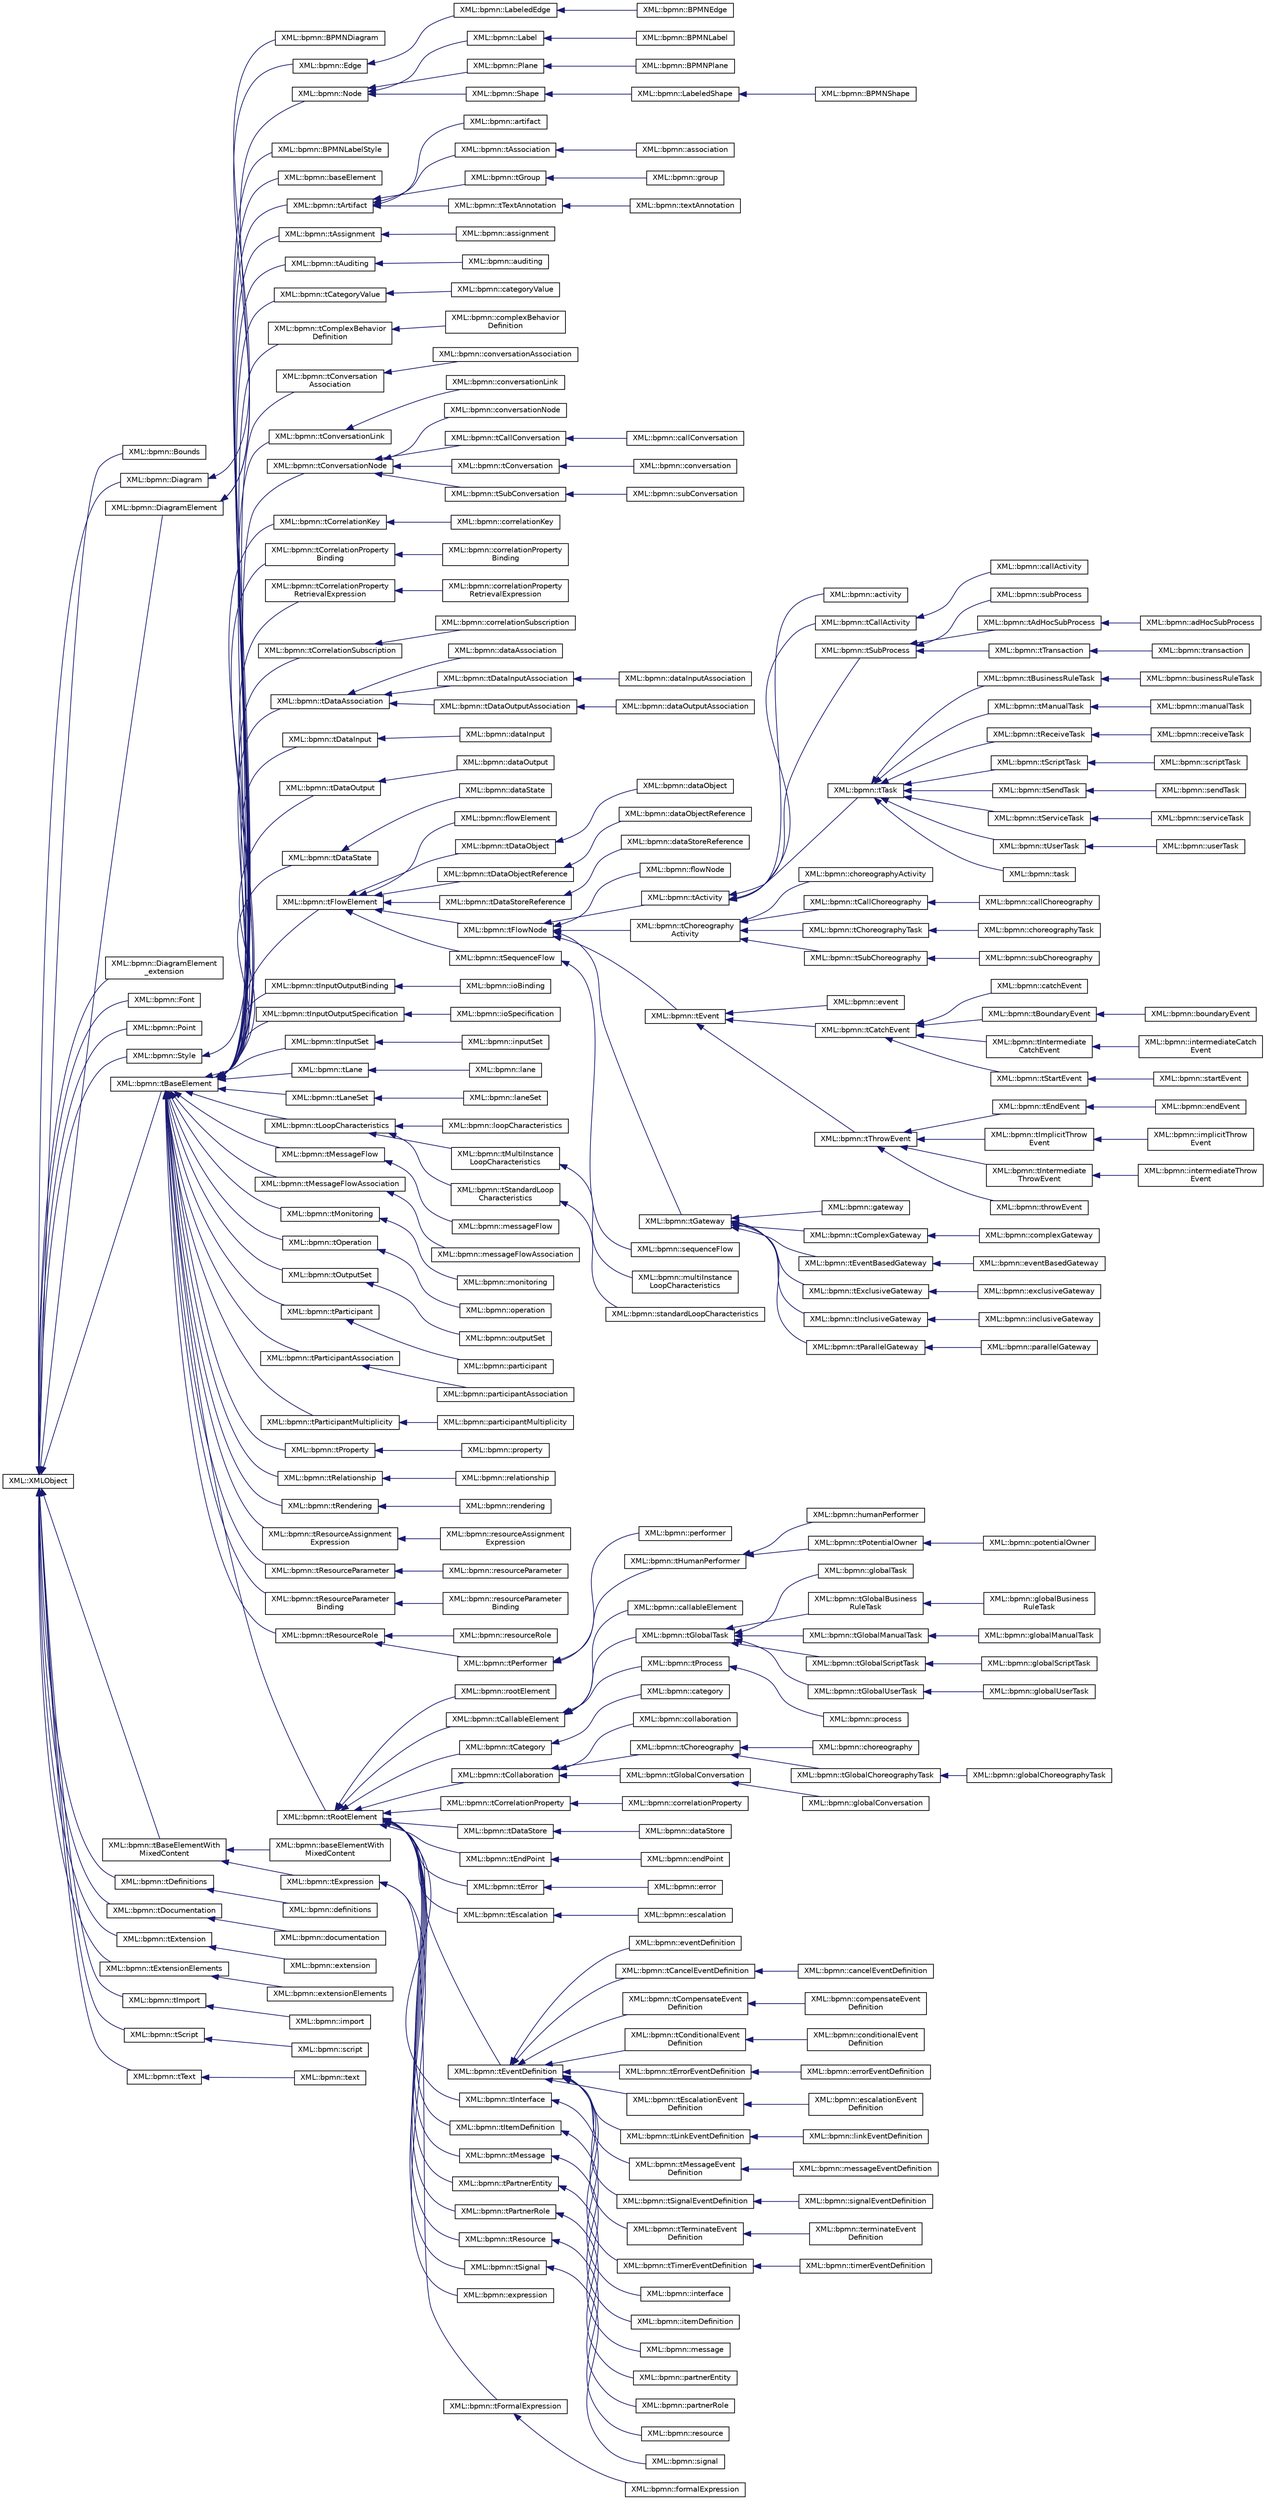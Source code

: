 digraph "Graphical Class Hierarchy"
{
 // LATEX_PDF_SIZE
  edge [fontname="Helvetica",fontsize="10",labelfontname="Helvetica",labelfontsize="10"];
  node [fontname="Helvetica",fontsize="10",shape=record];
  rankdir="LR";
  Node0 [label="XML::XMLObject",height=0.2,width=0.4,color="black", fillcolor="white", style="filled",URL="$classXML_1_1XMLObject.html",tooltip=" "];
  Node0 -> Node1 [dir="back",color="midnightblue",fontsize="10",style="solid",fontname="Helvetica"];
  Node1 [label="XML::bpmn::Bounds",height=0.2,width=0.4,color="black", fillcolor="white", style="filled",URL="$classXML_1_1bpmn_1_1Bounds.html",tooltip=" "];
  Node0 -> Node2 [dir="back",color="midnightblue",fontsize="10",style="solid",fontname="Helvetica"];
  Node2 [label="XML::bpmn::Diagram",height=0.2,width=0.4,color="black", fillcolor="white", style="filled",URL="$classXML_1_1bpmn_1_1Diagram.html",tooltip=" "];
  Node2 -> Node3 [dir="back",color="midnightblue",fontsize="10",style="solid",fontname="Helvetica"];
  Node3 [label="XML::bpmn::BPMNDiagram",height=0.2,width=0.4,color="black", fillcolor="white", style="filled",URL="$classXML_1_1bpmn_1_1BPMNDiagram.html",tooltip=" "];
  Node0 -> Node4 [dir="back",color="midnightblue",fontsize="10",style="solid",fontname="Helvetica"];
  Node4 [label="XML::bpmn::DiagramElement",height=0.2,width=0.4,color="black", fillcolor="white", style="filled",URL="$classXML_1_1bpmn_1_1DiagramElement.html",tooltip=" "];
  Node4 -> Node5 [dir="back",color="midnightblue",fontsize="10",style="solid",fontname="Helvetica"];
  Node5 [label="XML::bpmn::Edge",height=0.2,width=0.4,color="black", fillcolor="white", style="filled",URL="$classXML_1_1bpmn_1_1Edge.html",tooltip=" "];
  Node5 -> Node6 [dir="back",color="midnightblue",fontsize="10",style="solid",fontname="Helvetica"];
  Node6 [label="XML::bpmn::LabeledEdge",height=0.2,width=0.4,color="black", fillcolor="white", style="filled",URL="$classXML_1_1bpmn_1_1LabeledEdge.html",tooltip=" "];
  Node6 -> Node7 [dir="back",color="midnightblue",fontsize="10",style="solid",fontname="Helvetica"];
  Node7 [label="XML::bpmn::BPMNEdge",height=0.2,width=0.4,color="black", fillcolor="white", style="filled",URL="$classXML_1_1bpmn_1_1BPMNEdge.html",tooltip=" "];
  Node4 -> Node8 [dir="back",color="midnightblue",fontsize="10",style="solid",fontname="Helvetica"];
  Node8 [label="XML::bpmn::Node",height=0.2,width=0.4,color="black", fillcolor="white", style="filled",URL="$classXML_1_1bpmn_1_1Node.html",tooltip=" "];
  Node8 -> Node9 [dir="back",color="midnightblue",fontsize="10",style="solid",fontname="Helvetica"];
  Node9 [label="XML::bpmn::Label",height=0.2,width=0.4,color="black", fillcolor="white", style="filled",URL="$classXML_1_1bpmn_1_1Label.html",tooltip=" "];
  Node9 -> Node10 [dir="back",color="midnightblue",fontsize="10",style="solid",fontname="Helvetica"];
  Node10 [label="XML::bpmn::BPMNLabel",height=0.2,width=0.4,color="black", fillcolor="white", style="filled",URL="$classXML_1_1bpmn_1_1BPMNLabel.html",tooltip=" "];
  Node8 -> Node11 [dir="back",color="midnightblue",fontsize="10",style="solid",fontname="Helvetica"];
  Node11 [label="XML::bpmn::Plane",height=0.2,width=0.4,color="black", fillcolor="white", style="filled",URL="$classXML_1_1bpmn_1_1Plane.html",tooltip=" "];
  Node11 -> Node12 [dir="back",color="midnightblue",fontsize="10",style="solid",fontname="Helvetica"];
  Node12 [label="XML::bpmn::BPMNPlane",height=0.2,width=0.4,color="black", fillcolor="white", style="filled",URL="$classXML_1_1bpmn_1_1BPMNPlane.html",tooltip=" "];
  Node8 -> Node13 [dir="back",color="midnightblue",fontsize="10",style="solid",fontname="Helvetica"];
  Node13 [label="XML::bpmn::Shape",height=0.2,width=0.4,color="black", fillcolor="white", style="filled",URL="$classXML_1_1bpmn_1_1Shape.html",tooltip=" "];
  Node13 -> Node14 [dir="back",color="midnightblue",fontsize="10",style="solid",fontname="Helvetica"];
  Node14 [label="XML::bpmn::LabeledShape",height=0.2,width=0.4,color="black", fillcolor="white", style="filled",URL="$classXML_1_1bpmn_1_1LabeledShape.html",tooltip=" "];
  Node14 -> Node15 [dir="back",color="midnightblue",fontsize="10",style="solid",fontname="Helvetica"];
  Node15 [label="XML::bpmn::BPMNShape",height=0.2,width=0.4,color="black", fillcolor="white", style="filled",URL="$classXML_1_1bpmn_1_1BPMNShape.html",tooltip=" "];
  Node0 -> Node16 [dir="back",color="midnightblue",fontsize="10",style="solid",fontname="Helvetica"];
  Node16 [label="XML::bpmn::DiagramElement\l_extension",height=0.2,width=0.4,color="black", fillcolor="white", style="filled",URL="$classXML_1_1bpmn_1_1DiagramElement__extension.html",tooltip=" "];
  Node0 -> Node17 [dir="back",color="midnightblue",fontsize="10",style="solid",fontname="Helvetica"];
  Node17 [label="XML::bpmn::Font",height=0.2,width=0.4,color="black", fillcolor="white", style="filled",URL="$classXML_1_1bpmn_1_1Font.html",tooltip=" "];
  Node0 -> Node18 [dir="back",color="midnightblue",fontsize="10",style="solid",fontname="Helvetica"];
  Node18 [label="XML::bpmn::Point",height=0.2,width=0.4,color="black", fillcolor="white", style="filled",URL="$classXML_1_1bpmn_1_1Point.html",tooltip=" "];
  Node0 -> Node19 [dir="back",color="midnightblue",fontsize="10",style="solid",fontname="Helvetica"];
  Node19 [label="XML::bpmn::Style",height=0.2,width=0.4,color="black", fillcolor="white", style="filled",URL="$classXML_1_1bpmn_1_1Style.html",tooltip=" "];
  Node19 -> Node20 [dir="back",color="midnightblue",fontsize="10",style="solid",fontname="Helvetica"];
  Node20 [label="XML::bpmn::BPMNLabelStyle",height=0.2,width=0.4,color="black", fillcolor="white", style="filled",URL="$classXML_1_1bpmn_1_1BPMNLabelStyle.html",tooltip=" "];
  Node0 -> Node21 [dir="back",color="midnightblue",fontsize="10",style="solid",fontname="Helvetica"];
  Node21 [label="XML::bpmn::tBaseElement",height=0.2,width=0.4,color="black", fillcolor="white", style="filled",URL="$classXML_1_1bpmn_1_1tBaseElement.html",tooltip=" "];
  Node21 -> Node22 [dir="back",color="midnightblue",fontsize="10",style="solid",fontname="Helvetica"];
  Node22 [label="XML::bpmn::baseElement",height=0.2,width=0.4,color="black", fillcolor="white", style="filled",URL="$classXML_1_1bpmn_1_1baseElement.html",tooltip=" "];
  Node21 -> Node23 [dir="back",color="midnightblue",fontsize="10",style="solid",fontname="Helvetica"];
  Node23 [label="XML::bpmn::tArtifact",height=0.2,width=0.4,color="black", fillcolor="white", style="filled",URL="$classXML_1_1bpmn_1_1tArtifact.html",tooltip=" "];
  Node23 -> Node24 [dir="back",color="midnightblue",fontsize="10",style="solid",fontname="Helvetica"];
  Node24 [label="XML::bpmn::artifact",height=0.2,width=0.4,color="black", fillcolor="white", style="filled",URL="$classXML_1_1bpmn_1_1artifact.html",tooltip=" "];
  Node23 -> Node25 [dir="back",color="midnightblue",fontsize="10",style="solid",fontname="Helvetica"];
  Node25 [label="XML::bpmn::tAssociation",height=0.2,width=0.4,color="black", fillcolor="white", style="filled",URL="$classXML_1_1bpmn_1_1tAssociation.html",tooltip=" "];
  Node25 -> Node26 [dir="back",color="midnightblue",fontsize="10",style="solid",fontname="Helvetica"];
  Node26 [label="XML::bpmn::association",height=0.2,width=0.4,color="black", fillcolor="white", style="filled",URL="$classXML_1_1bpmn_1_1association.html",tooltip=" "];
  Node23 -> Node27 [dir="back",color="midnightblue",fontsize="10",style="solid",fontname="Helvetica"];
  Node27 [label="XML::bpmn::tGroup",height=0.2,width=0.4,color="black", fillcolor="white", style="filled",URL="$classXML_1_1bpmn_1_1tGroup.html",tooltip=" "];
  Node27 -> Node28 [dir="back",color="midnightblue",fontsize="10",style="solid",fontname="Helvetica"];
  Node28 [label="XML::bpmn::group",height=0.2,width=0.4,color="black", fillcolor="white", style="filled",URL="$classXML_1_1bpmn_1_1group.html",tooltip=" "];
  Node23 -> Node29 [dir="back",color="midnightblue",fontsize="10",style="solid",fontname="Helvetica"];
  Node29 [label="XML::bpmn::tTextAnnotation",height=0.2,width=0.4,color="black", fillcolor="white", style="filled",URL="$classXML_1_1bpmn_1_1tTextAnnotation.html",tooltip=" "];
  Node29 -> Node30 [dir="back",color="midnightblue",fontsize="10",style="solid",fontname="Helvetica"];
  Node30 [label="XML::bpmn::textAnnotation",height=0.2,width=0.4,color="black", fillcolor="white", style="filled",URL="$classXML_1_1bpmn_1_1textAnnotation.html",tooltip=" "];
  Node21 -> Node31 [dir="back",color="midnightblue",fontsize="10",style="solid",fontname="Helvetica"];
  Node31 [label="XML::bpmn::tAssignment",height=0.2,width=0.4,color="black", fillcolor="white", style="filled",URL="$classXML_1_1bpmn_1_1tAssignment.html",tooltip=" "];
  Node31 -> Node32 [dir="back",color="midnightblue",fontsize="10",style="solid",fontname="Helvetica"];
  Node32 [label="XML::bpmn::assignment",height=0.2,width=0.4,color="black", fillcolor="white", style="filled",URL="$classXML_1_1bpmn_1_1assignment.html",tooltip=" "];
  Node21 -> Node33 [dir="back",color="midnightblue",fontsize="10",style="solid",fontname="Helvetica"];
  Node33 [label="XML::bpmn::tAuditing",height=0.2,width=0.4,color="black", fillcolor="white", style="filled",URL="$classXML_1_1bpmn_1_1tAuditing.html",tooltip=" "];
  Node33 -> Node34 [dir="back",color="midnightblue",fontsize="10",style="solid",fontname="Helvetica"];
  Node34 [label="XML::bpmn::auditing",height=0.2,width=0.4,color="black", fillcolor="white", style="filled",URL="$classXML_1_1bpmn_1_1auditing.html",tooltip=" "];
  Node21 -> Node35 [dir="back",color="midnightblue",fontsize="10",style="solid",fontname="Helvetica"];
  Node35 [label="XML::bpmn::tCategoryValue",height=0.2,width=0.4,color="black", fillcolor="white", style="filled",URL="$classXML_1_1bpmn_1_1tCategoryValue.html",tooltip=" "];
  Node35 -> Node36 [dir="back",color="midnightblue",fontsize="10",style="solid",fontname="Helvetica"];
  Node36 [label="XML::bpmn::categoryValue",height=0.2,width=0.4,color="black", fillcolor="white", style="filled",URL="$classXML_1_1bpmn_1_1categoryValue.html",tooltip=" "];
  Node21 -> Node37 [dir="back",color="midnightblue",fontsize="10",style="solid",fontname="Helvetica"];
  Node37 [label="XML::bpmn::tComplexBehavior\lDefinition",height=0.2,width=0.4,color="black", fillcolor="white", style="filled",URL="$classXML_1_1bpmn_1_1tComplexBehaviorDefinition.html",tooltip=" "];
  Node37 -> Node38 [dir="back",color="midnightblue",fontsize="10",style="solid",fontname="Helvetica"];
  Node38 [label="XML::bpmn::complexBehavior\lDefinition",height=0.2,width=0.4,color="black", fillcolor="white", style="filled",URL="$classXML_1_1bpmn_1_1complexBehaviorDefinition.html",tooltip=" "];
  Node21 -> Node39 [dir="back",color="midnightblue",fontsize="10",style="solid",fontname="Helvetica"];
  Node39 [label="XML::bpmn::tConversation\lAssociation",height=0.2,width=0.4,color="black", fillcolor="white", style="filled",URL="$classXML_1_1bpmn_1_1tConversationAssociation.html",tooltip=" "];
  Node39 -> Node40 [dir="back",color="midnightblue",fontsize="10",style="solid",fontname="Helvetica"];
  Node40 [label="XML::bpmn::conversationAssociation",height=0.2,width=0.4,color="black", fillcolor="white", style="filled",URL="$classXML_1_1bpmn_1_1conversationAssociation.html",tooltip=" "];
  Node21 -> Node41 [dir="back",color="midnightblue",fontsize="10",style="solid",fontname="Helvetica"];
  Node41 [label="XML::bpmn::tConversationLink",height=0.2,width=0.4,color="black", fillcolor="white", style="filled",URL="$classXML_1_1bpmn_1_1tConversationLink.html",tooltip=" "];
  Node41 -> Node42 [dir="back",color="midnightblue",fontsize="10",style="solid",fontname="Helvetica"];
  Node42 [label="XML::bpmn::conversationLink",height=0.2,width=0.4,color="black", fillcolor="white", style="filled",URL="$classXML_1_1bpmn_1_1conversationLink.html",tooltip=" "];
  Node21 -> Node43 [dir="back",color="midnightblue",fontsize="10",style="solid",fontname="Helvetica"];
  Node43 [label="XML::bpmn::tConversationNode",height=0.2,width=0.4,color="black", fillcolor="white", style="filled",URL="$classXML_1_1bpmn_1_1tConversationNode.html",tooltip=" "];
  Node43 -> Node44 [dir="back",color="midnightblue",fontsize="10",style="solid",fontname="Helvetica"];
  Node44 [label="XML::bpmn::conversationNode",height=0.2,width=0.4,color="black", fillcolor="white", style="filled",URL="$classXML_1_1bpmn_1_1conversationNode.html",tooltip=" "];
  Node43 -> Node45 [dir="back",color="midnightblue",fontsize="10",style="solid",fontname="Helvetica"];
  Node45 [label="XML::bpmn::tCallConversation",height=0.2,width=0.4,color="black", fillcolor="white", style="filled",URL="$classXML_1_1bpmn_1_1tCallConversation.html",tooltip=" "];
  Node45 -> Node46 [dir="back",color="midnightblue",fontsize="10",style="solid",fontname="Helvetica"];
  Node46 [label="XML::bpmn::callConversation",height=0.2,width=0.4,color="black", fillcolor="white", style="filled",URL="$classXML_1_1bpmn_1_1callConversation.html",tooltip=" "];
  Node43 -> Node47 [dir="back",color="midnightblue",fontsize="10",style="solid",fontname="Helvetica"];
  Node47 [label="XML::bpmn::tConversation",height=0.2,width=0.4,color="black", fillcolor="white", style="filled",URL="$classXML_1_1bpmn_1_1tConversation.html",tooltip=" "];
  Node47 -> Node48 [dir="back",color="midnightblue",fontsize="10",style="solid",fontname="Helvetica"];
  Node48 [label="XML::bpmn::conversation",height=0.2,width=0.4,color="black", fillcolor="white", style="filled",URL="$classXML_1_1bpmn_1_1conversation.html",tooltip=" "];
  Node43 -> Node49 [dir="back",color="midnightblue",fontsize="10",style="solid",fontname="Helvetica"];
  Node49 [label="XML::bpmn::tSubConversation",height=0.2,width=0.4,color="black", fillcolor="white", style="filled",URL="$classXML_1_1bpmn_1_1tSubConversation.html",tooltip=" "];
  Node49 -> Node50 [dir="back",color="midnightblue",fontsize="10",style="solid",fontname="Helvetica"];
  Node50 [label="XML::bpmn::subConversation",height=0.2,width=0.4,color="black", fillcolor="white", style="filled",URL="$classXML_1_1bpmn_1_1subConversation.html",tooltip=" "];
  Node21 -> Node51 [dir="back",color="midnightblue",fontsize="10",style="solid",fontname="Helvetica"];
  Node51 [label="XML::bpmn::tCorrelationKey",height=0.2,width=0.4,color="black", fillcolor="white", style="filled",URL="$classXML_1_1bpmn_1_1tCorrelationKey.html",tooltip=" "];
  Node51 -> Node52 [dir="back",color="midnightblue",fontsize="10",style="solid",fontname="Helvetica"];
  Node52 [label="XML::bpmn::correlationKey",height=0.2,width=0.4,color="black", fillcolor="white", style="filled",URL="$classXML_1_1bpmn_1_1correlationKey.html",tooltip=" "];
  Node21 -> Node53 [dir="back",color="midnightblue",fontsize="10",style="solid",fontname="Helvetica"];
  Node53 [label="XML::bpmn::tCorrelationProperty\lBinding",height=0.2,width=0.4,color="black", fillcolor="white", style="filled",URL="$classXML_1_1bpmn_1_1tCorrelationPropertyBinding.html",tooltip=" "];
  Node53 -> Node54 [dir="back",color="midnightblue",fontsize="10",style="solid",fontname="Helvetica"];
  Node54 [label="XML::bpmn::correlationProperty\lBinding",height=0.2,width=0.4,color="black", fillcolor="white", style="filled",URL="$classXML_1_1bpmn_1_1correlationPropertyBinding.html",tooltip=" "];
  Node21 -> Node55 [dir="back",color="midnightblue",fontsize="10",style="solid",fontname="Helvetica"];
  Node55 [label="XML::bpmn::tCorrelationProperty\lRetrievalExpression",height=0.2,width=0.4,color="black", fillcolor="white", style="filled",URL="$classXML_1_1bpmn_1_1tCorrelationPropertyRetrievalExpression.html",tooltip=" "];
  Node55 -> Node56 [dir="back",color="midnightblue",fontsize="10",style="solid",fontname="Helvetica"];
  Node56 [label="XML::bpmn::correlationProperty\lRetrievalExpression",height=0.2,width=0.4,color="black", fillcolor="white", style="filled",URL="$classXML_1_1bpmn_1_1correlationPropertyRetrievalExpression.html",tooltip=" "];
  Node21 -> Node57 [dir="back",color="midnightblue",fontsize="10",style="solid",fontname="Helvetica"];
  Node57 [label="XML::bpmn::tCorrelationSubscription",height=0.2,width=0.4,color="black", fillcolor="white", style="filled",URL="$classXML_1_1bpmn_1_1tCorrelationSubscription.html",tooltip=" "];
  Node57 -> Node58 [dir="back",color="midnightblue",fontsize="10",style="solid",fontname="Helvetica"];
  Node58 [label="XML::bpmn::correlationSubscription",height=0.2,width=0.4,color="black", fillcolor="white", style="filled",URL="$classXML_1_1bpmn_1_1correlationSubscription.html",tooltip=" "];
  Node21 -> Node59 [dir="back",color="midnightblue",fontsize="10",style="solid",fontname="Helvetica"];
  Node59 [label="XML::bpmn::tDataAssociation",height=0.2,width=0.4,color="black", fillcolor="white", style="filled",URL="$classXML_1_1bpmn_1_1tDataAssociation.html",tooltip=" "];
  Node59 -> Node60 [dir="back",color="midnightblue",fontsize="10",style="solid",fontname="Helvetica"];
  Node60 [label="XML::bpmn::dataAssociation",height=0.2,width=0.4,color="black", fillcolor="white", style="filled",URL="$classXML_1_1bpmn_1_1dataAssociation.html",tooltip=" "];
  Node59 -> Node61 [dir="back",color="midnightblue",fontsize="10",style="solid",fontname="Helvetica"];
  Node61 [label="XML::bpmn::tDataInputAssociation",height=0.2,width=0.4,color="black", fillcolor="white", style="filled",URL="$classXML_1_1bpmn_1_1tDataInputAssociation.html",tooltip=" "];
  Node61 -> Node62 [dir="back",color="midnightblue",fontsize="10",style="solid",fontname="Helvetica"];
  Node62 [label="XML::bpmn::dataInputAssociation",height=0.2,width=0.4,color="black", fillcolor="white", style="filled",URL="$classXML_1_1bpmn_1_1dataInputAssociation.html",tooltip=" "];
  Node59 -> Node63 [dir="back",color="midnightblue",fontsize="10",style="solid",fontname="Helvetica"];
  Node63 [label="XML::bpmn::tDataOutputAssociation",height=0.2,width=0.4,color="black", fillcolor="white", style="filled",URL="$classXML_1_1bpmn_1_1tDataOutputAssociation.html",tooltip=" "];
  Node63 -> Node64 [dir="back",color="midnightblue",fontsize="10",style="solid",fontname="Helvetica"];
  Node64 [label="XML::bpmn::dataOutputAssociation",height=0.2,width=0.4,color="black", fillcolor="white", style="filled",URL="$classXML_1_1bpmn_1_1dataOutputAssociation.html",tooltip=" "];
  Node21 -> Node65 [dir="back",color="midnightblue",fontsize="10",style="solid",fontname="Helvetica"];
  Node65 [label="XML::bpmn::tDataInput",height=0.2,width=0.4,color="black", fillcolor="white", style="filled",URL="$classXML_1_1bpmn_1_1tDataInput.html",tooltip=" "];
  Node65 -> Node66 [dir="back",color="midnightblue",fontsize="10",style="solid",fontname="Helvetica"];
  Node66 [label="XML::bpmn::dataInput",height=0.2,width=0.4,color="black", fillcolor="white", style="filled",URL="$classXML_1_1bpmn_1_1dataInput.html",tooltip=" "];
  Node21 -> Node67 [dir="back",color="midnightblue",fontsize="10",style="solid",fontname="Helvetica"];
  Node67 [label="XML::bpmn::tDataOutput",height=0.2,width=0.4,color="black", fillcolor="white", style="filled",URL="$classXML_1_1bpmn_1_1tDataOutput.html",tooltip=" "];
  Node67 -> Node68 [dir="back",color="midnightblue",fontsize="10",style="solid",fontname="Helvetica"];
  Node68 [label="XML::bpmn::dataOutput",height=0.2,width=0.4,color="black", fillcolor="white", style="filled",URL="$classXML_1_1bpmn_1_1dataOutput.html",tooltip=" "];
  Node21 -> Node69 [dir="back",color="midnightblue",fontsize="10",style="solid",fontname="Helvetica"];
  Node69 [label="XML::bpmn::tDataState",height=0.2,width=0.4,color="black", fillcolor="white", style="filled",URL="$classXML_1_1bpmn_1_1tDataState.html",tooltip=" "];
  Node69 -> Node70 [dir="back",color="midnightblue",fontsize="10",style="solid",fontname="Helvetica"];
  Node70 [label="XML::bpmn::dataState",height=0.2,width=0.4,color="black", fillcolor="white", style="filled",URL="$classXML_1_1bpmn_1_1dataState.html",tooltip=" "];
  Node21 -> Node71 [dir="back",color="midnightblue",fontsize="10",style="solid",fontname="Helvetica"];
  Node71 [label="XML::bpmn::tFlowElement",height=0.2,width=0.4,color="black", fillcolor="white", style="filled",URL="$classXML_1_1bpmn_1_1tFlowElement.html",tooltip=" "];
  Node71 -> Node72 [dir="back",color="midnightblue",fontsize="10",style="solid",fontname="Helvetica"];
  Node72 [label="XML::bpmn::flowElement",height=0.2,width=0.4,color="black", fillcolor="white", style="filled",URL="$classXML_1_1bpmn_1_1flowElement.html",tooltip=" "];
  Node71 -> Node73 [dir="back",color="midnightblue",fontsize="10",style="solid",fontname="Helvetica"];
  Node73 [label="XML::bpmn::tDataObject",height=0.2,width=0.4,color="black", fillcolor="white", style="filled",URL="$classXML_1_1bpmn_1_1tDataObject.html",tooltip=" "];
  Node73 -> Node74 [dir="back",color="midnightblue",fontsize="10",style="solid",fontname="Helvetica"];
  Node74 [label="XML::bpmn::dataObject",height=0.2,width=0.4,color="black", fillcolor="white", style="filled",URL="$classXML_1_1bpmn_1_1dataObject.html",tooltip=" "];
  Node71 -> Node75 [dir="back",color="midnightblue",fontsize="10",style="solid",fontname="Helvetica"];
  Node75 [label="XML::bpmn::tDataObjectReference",height=0.2,width=0.4,color="black", fillcolor="white", style="filled",URL="$classXML_1_1bpmn_1_1tDataObjectReference.html",tooltip=" "];
  Node75 -> Node76 [dir="back",color="midnightblue",fontsize="10",style="solid",fontname="Helvetica"];
  Node76 [label="XML::bpmn::dataObjectReference",height=0.2,width=0.4,color="black", fillcolor="white", style="filled",URL="$classXML_1_1bpmn_1_1dataObjectReference.html",tooltip=" "];
  Node71 -> Node77 [dir="back",color="midnightblue",fontsize="10",style="solid",fontname="Helvetica"];
  Node77 [label="XML::bpmn::tDataStoreReference",height=0.2,width=0.4,color="black", fillcolor="white", style="filled",URL="$classXML_1_1bpmn_1_1tDataStoreReference.html",tooltip=" "];
  Node77 -> Node78 [dir="back",color="midnightblue",fontsize="10",style="solid",fontname="Helvetica"];
  Node78 [label="XML::bpmn::dataStoreReference",height=0.2,width=0.4,color="black", fillcolor="white", style="filled",URL="$classXML_1_1bpmn_1_1dataStoreReference.html",tooltip=" "];
  Node71 -> Node79 [dir="back",color="midnightblue",fontsize="10",style="solid",fontname="Helvetica"];
  Node79 [label="XML::bpmn::tFlowNode",height=0.2,width=0.4,color="black", fillcolor="white", style="filled",URL="$classXML_1_1bpmn_1_1tFlowNode.html",tooltip=" "];
  Node79 -> Node80 [dir="back",color="midnightblue",fontsize="10",style="solid",fontname="Helvetica"];
  Node80 [label="XML::bpmn::flowNode",height=0.2,width=0.4,color="black", fillcolor="white", style="filled",URL="$classXML_1_1bpmn_1_1flowNode.html",tooltip=" "];
  Node79 -> Node81 [dir="back",color="midnightblue",fontsize="10",style="solid",fontname="Helvetica"];
  Node81 [label="XML::bpmn::tActivity",height=0.2,width=0.4,color="black", fillcolor="white", style="filled",URL="$classXML_1_1bpmn_1_1tActivity.html",tooltip=" "];
  Node81 -> Node82 [dir="back",color="midnightblue",fontsize="10",style="solid",fontname="Helvetica"];
  Node82 [label="XML::bpmn::activity",height=0.2,width=0.4,color="black", fillcolor="white", style="filled",URL="$classXML_1_1bpmn_1_1activity.html",tooltip=" "];
  Node81 -> Node83 [dir="back",color="midnightblue",fontsize="10",style="solid",fontname="Helvetica"];
  Node83 [label="XML::bpmn::tCallActivity",height=0.2,width=0.4,color="black", fillcolor="white", style="filled",URL="$classXML_1_1bpmn_1_1tCallActivity.html",tooltip=" "];
  Node83 -> Node84 [dir="back",color="midnightblue",fontsize="10",style="solid",fontname="Helvetica"];
  Node84 [label="XML::bpmn::callActivity",height=0.2,width=0.4,color="black", fillcolor="white", style="filled",URL="$classXML_1_1bpmn_1_1callActivity.html",tooltip=" "];
  Node81 -> Node85 [dir="back",color="midnightblue",fontsize="10",style="solid",fontname="Helvetica"];
  Node85 [label="XML::bpmn::tSubProcess",height=0.2,width=0.4,color="black", fillcolor="white", style="filled",URL="$classXML_1_1bpmn_1_1tSubProcess.html",tooltip=" "];
  Node85 -> Node86 [dir="back",color="midnightblue",fontsize="10",style="solid",fontname="Helvetica"];
  Node86 [label="XML::bpmn::subProcess",height=0.2,width=0.4,color="black", fillcolor="white", style="filled",URL="$classXML_1_1bpmn_1_1subProcess.html",tooltip=" "];
  Node85 -> Node87 [dir="back",color="midnightblue",fontsize="10",style="solid",fontname="Helvetica"];
  Node87 [label="XML::bpmn::tAdHocSubProcess",height=0.2,width=0.4,color="black", fillcolor="white", style="filled",URL="$classXML_1_1bpmn_1_1tAdHocSubProcess.html",tooltip=" "];
  Node87 -> Node88 [dir="back",color="midnightblue",fontsize="10",style="solid",fontname="Helvetica"];
  Node88 [label="XML::bpmn::adHocSubProcess",height=0.2,width=0.4,color="black", fillcolor="white", style="filled",URL="$classXML_1_1bpmn_1_1adHocSubProcess.html",tooltip=" "];
  Node85 -> Node89 [dir="back",color="midnightblue",fontsize="10",style="solid",fontname="Helvetica"];
  Node89 [label="XML::bpmn::tTransaction",height=0.2,width=0.4,color="black", fillcolor="white", style="filled",URL="$classXML_1_1bpmn_1_1tTransaction.html",tooltip=" "];
  Node89 -> Node90 [dir="back",color="midnightblue",fontsize="10",style="solid",fontname="Helvetica"];
  Node90 [label="XML::bpmn::transaction",height=0.2,width=0.4,color="black", fillcolor="white", style="filled",URL="$classXML_1_1bpmn_1_1transaction.html",tooltip=" "];
  Node81 -> Node91 [dir="back",color="midnightblue",fontsize="10",style="solid",fontname="Helvetica"];
  Node91 [label="XML::bpmn::tTask",height=0.2,width=0.4,color="black", fillcolor="white", style="filled",URL="$classXML_1_1bpmn_1_1tTask.html",tooltip=" "];
  Node91 -> Node92 [dir="back",color="midnightblue",fontsize="10",style="solid",fontname="Helvetica"];
  Node92 [label="XML::bpmn::tBusinessRuleTask",height=0.2,width=0.4,color="black", fillcolor="white", style="filled",URL="$classXML_1_1bpmn_1_1tBusinessRuleTask.html",tooltip=" "];
  Node92 -> Node93 [dir="back",color="midnightblue",fontsize="10",style="solid",fontname="Helvetica"];
  Node93 [label="XML::bpmn::businessRuleTask",height=0.2,width=0.4,color="black", fillcolor="white", style="filled",URL="$classXML_1_1bpmn_1_1businessRuleTask.html",tooltip=" "];
  Node91 -> Node94 [dir="back",color="midnightblue",fontsize="10",style="solid",fontname="Helvetica"];
  Node94 [label="XML::bpmn::tManualTask",height=0.2,width=0.4,color="black", fillcolor="white", style="filled",URL="$classXML_1_1bpmn_1_1tManualTask.html",tooltip=" "];
  Node94 -> Node95 [dir="back",color="midnightblue",fontsize="10",style="solid",fontname="Helvetica"];
  Node95 [label="XML::bpmn::manualTask",height=0.2,width=0.4,color="black", fillcolor="white", style="filled",URL="$classXML_1_1bpmn_1_1manualTask.html",tooltip=" "];
  Node91 -> Node96 [dir="back",color="midnightblue",fontsize="10",style="solid",fontname="Helvetica"];
  Node96 [label="XML::bpmn::tReceiveTask",height=0.2,width=0.4,color="black", fillcolor="white", style="filled",URL="$classXML_1_1bpmn_1_1tReceiveTask.html",tooltip=" "];
  Node96 -> Node97 [dir="back",color="midnightblue",fontsize="10",style="solid",fontname="Helvetica"];
  Node97 [label="XML::bpmn::receiveTask",height=0.2,width=0.4,color="black", fillcolor="white", style="filled",URL="$classXML_1_1bpmn_1_1receiveTask.html",tooltip=" "];
  Node91 -> Node98 [dir="back",color="midnightblue",fontsize="10",style="solid",fontname="Helvetica"];
  Node98 [label="XML::bpmn::tScriptTask",height=0.2,width=0.4,color="black", fillcolor="white", style="filled",URL="$classXML_1_1bpmn_1_1tScriptTask.html",tooltip=" "];
  Node98 -> Node99 [dir="back",color="midnightblue",fontsize="10",style="solid",fontname="Helvetica"];
  Node99 [label="XML::bpmn::scriptTask",height=0.2,width=0.4,color="black", fillcolor="white", style="filled",URL="$classXML_1_1bpmn_1_1scriptTask.html",tooltip=" "];
  Node91 -> Node100 [dir="back",color="midnightblue",fontsize="10",style="solid",fontname="Helvetica"];
  Node100 [label="XML::bpmn::tSendTask",height=0.2,width=0.4,color="black", fillcolor="white", style="filled",URL="$classXML_1_1bpmn_1_1tSendTask.html",tooltip=" "];
  Node100 -> Node101 [dir="back",color="midnightblue",fontsize="10",style="solid",fontname="Helvetica"];
  Node101 [label="XML::bpmn::sendTask",height=0.2,width=0.4,color="black", fillcolor="white", style="filled",URL="$classXML_1_1bpmn_1_1sendTask.html",tooltip=" "];
  Node91 -> Node102 [dir="back",color="midnightblue",fontsize="10",style="solid",fontname="Helvetica"];
  Node102 [label="XML::bpmn::tServiceTask",height=0.2,width=0.4,color="black", fillcolor="white", style="filled",URL="$classXML_1_1bpmn_1_1tServiceTask.html",tooltip=" "];
  Node102 -> Node103 [dir="back",color="midnightblue",fontsize="10",style="solid",fontname="Helvetica"];
  Node103 [label="XML::bpmn::serviceTask",height=0.2,width=0.4,color="black", fillcolor="white", style="filled",URL="$classXML_1_1bpmn_1_1serviceTask.html",tooltip=" "];
  Node91 -> Node104 [dir="back",color="midnightblue",fontsize="10",style="solid",fontname="Helvetica"];
  Node104 [label="XML::bpmn::tUserTask",height=0.2,width=0.4,color="black", fillcolor="white", style="filled",URL="$classXML_1_1bpmn_1_1tUserTask.html",tooltip=" "];
  Node104 -> Node105 [dir="back",color="midnightblue",fontsize="10",style="solid",fontname="Helvetica"];
  Node105 [label="XML::bpmn::userTask",height=0.2,width=0.4,color="black", fillcolor="white", style="filled",URL="$classXML_1_1bpmn_1_1userTask.html",tooltip=" "];
  Node91 -> Node106 [dir="back",color="midnightblue",fontsize="10",style="solid",fontname="Helvetica"];
  Node106 [label="XML::bpmn::task",height=0.2,width=0.4,color="black", fillcolor="white", style="filled",URL="$classXML_1_1bpmn_1_1task.html",tooltip=" "];
  Node79 -> Node107 [dir="back",color="midnightblue",fontsize="10",style="solid",fontname="Helvetica"];
  Node107 [label="XML::bpmn::tChoreography\lActivity",height=0.2,width=0.4,color="black", fillcolor="white", style="filled",URL="$classXML_1_1bpmn_1_1tChoreographyActivity.html",tooltip=" "];
  Node107 -> Node108 [dir="back",color="midnightblue",fontsize="10",style="solid",fontname="Helvetica"];
  Node108 [label="XML::bpmn::choreographyActivity",height=0.2,width=0.4,color="black", fillcolor="white", style="filled",URL="$classXML_1_1bpmn_1_1choreographyActivity.html",tooltip=" "];
  Node107 -> Node109 [dir="back",color="midnightblue",fontsize="10",style="solid",fontname="Helvetica"];
  Node109 [label="XML::bpmn::tCallChoreography",height=0.2,width=0.4,color="black", fillcolor="white", style="filled",URL="$classXML_1_1bpmn_1_1tCallChoreography.html",tooltip=" "];
  Node109 -> Node110 [dir="back",color="midnightblue",fontsize="10",style="solid",fontname="Helvetica"];
  Node110 [label="XML::bpmn::callChoreography",height=0.2,width=0.4,color="black", fillcolor="white", style="filled",URL="$classXML_1_1bpmn_1_1callChoreography.html",tooltip=" "];
  Node107 -> Node111 [dir="back",color="midnightblue",fontsize="10",style="solid",fontname="Helvetica"];
  Node111 [label="XML::bpmn::tChoreographyTask",height=0.2,width=0.4,color="black", fillcolor="white", style="filled",URL="$classXML_1_1bpmn_1_1tChoreographyTask.html",tooltip=" "];
  Node111 -> Node112 [dir="back",color="midnightblue",fontsize="10",style="solid",fontname="Helvetica"];
  Node112 [label="XML::bpmn::choreographyTask",height=0.2,width=0.4,color="black", fillcolor="white", style="filled",URL="$classXML_1_1bpmn_1_1choreographyTask.html",tooltip=" "];
  Node107 -> Node113 [dir="back",color="midnightblue",fontsize="10",style="solid",fontname="Helvetica"];
  Node113 [label="XML::bpmn::tSubChoreography",height=0.2,width=0.4,color="black", fillcolor="white", style="filled",URL="$classXML_1_1bpmn_1_1tSubChoreography.html",tooltip=" "];
  Node113 -> Node114 [dir="back",color="midnightblue",fontsize="10",style="solid",fontname="Helvetica"];
  Node114 [label="XML::bpmn::subChoreography",height=0.2,width=0.4,color="black", fillcolor="white", style="filled",URL="$classXML_1_1bpmn_1_1subChoreography.html",tooltip=" "];
  Node79 -> Node115 [dir="back",color="midnightblue",fontsize="10",style="solid",fontname="Helvetica"];
  Node115 [label="XML::bpmn::tEvent",height=0.2,width=0.4,color="black", fillcolor="white", style="filled",URL="$classXML_1_1bpmn_1_1tEvent.html",tooltip=" "];
  Node115 -> Node116 [dir="back",color="midnightblue",fontsize="10",style="solid",fontname="Helvetica"];
  Node116 [label="XML::bpmn::event",height=0.2,width=0.4,color="black", fillcolor="white", style="filled",URL="$classXML_1_1bpmn_1_1event.html",tooltip=" "];
  Node115 -> Node117 [dir="back",color="midnightblue",fontsize="10",style="solid",fontname="Helvetica"];
  Node117 [label="XML::bpmn::tCatchEvent",height=0.2,width=0.4,color="black", fillcolor="white", style="filled",URL="$classXML_1_1bpmn_1_1tCatchEvent.html",tooltip=" "];
  Node117 -> Node118 [dir="back",color="midnightblue",fontsize="10",style="solid",fontname="Helvetica"];
  Node118 [label="XML::bpmn::catchEvent",height=0.2,width=0.4,color="black", fillcolor="white", style="filled",URL="$classXML_1_1bpmn_1_1catchEvent.html",tooltip=" "];
  Node117 -> Node119 [dir="back",color="midnightblue",fontsize="10",style="solid",fontname="Helvetica"];
  Node119 [label="XML::bpmn::tBoundaryEvent",height=0.2,width=0.4,color="black", fillcolor="white", style="filled",URL="$classXML_1_1bpmn_1_1tBoundaryEvent.html",tooltip=" "];
  Node119 -> Node120 [dir="back",color="midnightblue",fontsize="10",style="solid",fontname="Helvetica"];
  Node120 [label="XML::bpmn::boundaryEvent",height=0.2,width=0.4,color="black", fillcolor="white", style="filled",URL="$classXML_1_1bpmn_1_1boundaryEvent.html",tooltip=" "];
  Node117 -> Node121 [dir="back",color="midnightblue",fontsize="10",style="solid",fontname="Helvetica"];
  Node121 [label="XML::bpmn::tIntermediate\lCatchEvent",height=0.2,width=0.4,color="black", fillcolor="white", style="filled",URL="$classXML_1_1bpmn_1_1tIntermediateCatchEvent.html",tooltip=" "];
  Node121 -> Node122 [dir="back",color="midnightblue",fontsize="10",style="solid",fontname="Helvetica"];
  Node122 [label="XML::bpmn::intermediateCatch\lEvent",height=0.2,width=0.4,color="black", fillcolor="white", style="filled",URL="$classXML_1_1bpmn_1_1intermediateCatchEvent.html",tooltip=" "];
  Node117 -> Node123 [dir="back",color="midnightblue",fontsize="10",style="solid",fontname="Helvetica"];
  Node123 [label="XML::bpmn::tStartEvent",height=0.2,width=0.4,color="black", fillcolor="white", style="filled",URL="$classXML_1_1bpmn_1_1tStartEvent.html",tooltip=" "];
  Node123 -> Node124 [dir="back",color="midnightblue",fontsize="10",style="solid",fontname="Helvetica"];
  Node124 [label="XML::bpmn::startEvent",height=0.2,width=0.4,color="black", fillcolor="white", style="filled",URL="$classXML_1_1bpmn_1_1startEvent.html",tooltip=" "];
  Node115 -> Node125 [dir="back",color="midnightblue",fontsize="10",style="solid",fontname="Helvetica"];
  Node125 [label="XML::bpmn::tThrowEvent",height=0.2,width=0.4,color="black", fillcolor="white", style="filled",URL="$classXML_1_1bpmn_1_1tThrowEvent.html",tooltip=" "];
  Node125 -> Node126 [dir="back",color="midnightblue",fontsize="10",style="solid",fontname="Helvetica"];
  Node126 [label="XML::bpmn::tEndEvent",height=0.2,width=0.4,color="black", fillcolor="white", style="filled",URL="$classXML_1_1bpmn_1_1tEndEvent.html",tooltip=" "];
  Node126 -> Node127 [dir="back",color="midnightblue",fontsize="10",style="solid",fontname="Helvetica"];
  Node127 [label="XML::bpmn::endEvent",height=0.2,width=0.4,color="black", fillcolor="white", style="filled",URL="$classXML_1_1bpmn_1_1endEvent.html",tooltip=" "];
  Node125 -> Node128 [dir="back",color="midnightblue",fontsize="10",style="solid",fontname="Helvetica"];
  Node128 [label="XML::bpmn::tImplicitThrow\lEvent",height=0.2,width=0.4,color="black", fillcolor="white", style="filled",URL="$classXML_1_1bpmn_1_1tImplicitThrowEvent.html",tooltip=" "];
  Node128 -> Node129 [dir="back",color="midnightblue",fontsize="10",style="solid",fontname="Helvetica"];
  Node129 [label="XML::bpmn::implicitThrow\lEvent",height=0.2,width=0.4,color="black", fillcolor="white", style="filled",URL="$classXML_1_1bpmn_1_1implicitThrowEvent.html",tooltip=" "];
  Node125 -> Node130 [dir="back",color="midnightblue",fontsize="10",style="solid",fontname="Helvetica"];
  Node130 [label="XML::bpmn::tIntermediate\lThrowEvent",height=0.2,width=0.4,color="black", fillcolor="white", style="filled",URL="$classXML_1_1bpmn_1_1tIntermediateThrowEvent.html",tooltip=" "];
  Node130 -> Node131 [dir="back",color="midnightblue",fontsize="10",style="solid",fontname="Helvetica"];
  Node131 [label="XML::bpmn::intermediateThrow\lEvent",height=0.2,width=0.4,color="black", fillcolor="white", style="filled",URL="$classXML_1_1bpmn_1_1intermediateThrowEvent.html",tooltip=" "];
  Node125 -> Node132 [dir="back",color="midnightblue",fontsize="10",style="solid",fontname="Helvetica"];
  Node132 [label="XML::bpmn::throwEvent",height=0.2,width=0.4,color="black", fillcolor="white", style="filled",URL="$classXML_1_1bpmn_1_1throwEvent.html",tooltip=" "];
  Node79 -> Node133 [dir="back",color="midnightblue",fontsize="10",style="solid",fontname="Helvetica"];
  Node133 [label="XML::bpmn::tGateway",height=0.2,width=0.4,color="black", fillcolor="white", style="filled",URL="$classXML_1_1bpmn_1_1tGateway.html",tooltip=" "];
  Node133 -> Node134 [dir="back",color="midnightblue",fontsize="10",style="solid",fontname="Helvetica"];
  Node134 [label="XML::bpmn::gateway",height=0.2,width=0.4,color="black", fillcolor="white", style="filled",URL="$classXML_1_1bpmn_1_1gateway.html",tooltip=" "];
  Node133 -> Node135 [dir="back",color="midnightblue",fontsize="10",style="solid",fontname="Helvetica"];
  Node135 [label="XML::bpmn::tComplexGateway",height=0.2,width=0.4,color="black", fillcolor="white", style="filled",URL="$classXML_1_1bpmn_1_1tComplexGateway.html",tooltip=" "];
  Node135 -> Node136 [dir="back",color="midnightblue",fontsize="10",style="solid",fontname="Helvetica"];
  Node136 [label="XML::bpmn::complexGateway",height=0.2,width=0.4,color="black", fillcolor="white", style="filled",URL="$classXML_1_1bpmn_1_1complexGateway.html",tooltip=" "];
  Node133 -> Node137 [dir="back",color="midnightblue",fontsize="10",style="solid",fontname="Helvetica"];
  Node137 [label="XML::bpmn::tEventBasedGateway",height=0.2,width=0.4,color="black", fillcolor="white", style="filled",URL="$classXML_1_1bpmn_1_1tEventBasedGateway.html",tooltip=" "];
  Node137 -> Node138 [dir="back",color="midnightblue",fontsize="10",style="solid",fontname="Helvetica"];
  Node138 [label="XML::bpmn::eventBasedGateway",height=0.2,width=0.4,color="black", fillcolor="white", style="filled",URL="$classXML_1_1bpmn_1_1eventBasedGateway.html",tooltip=" "];
  Node133 -> Node139 [dir="back",color="midnightblue",fontsize="10",style="solid",fontname="Helvetica"];
  Node139 [label="XML::bpmn::tExclusiveGateway",height=0.2,width=0.4,color="black", fillcolor="white", style="filled",URL="$classXML_1_1bpmn_1_1tExclusiveGateway.html",tooltip=" "];
  Node139 -> Node140 [dir="back",color="midnightblue",fontsize="10",style="solid",fontname="Helvetica"];
  Node140 [label="XML::bpmn::exclusiveGateway",height=0.2,width=0.4,color="black", fillcolor="white", style="filled",URL="$classXML_1_1bpmn_1_1exclusiveGateway.html",tooltip=" "];
  Node133 -> Node141 [dir="back",color="midnightblue",fontsize="10",style="solid",fontname="Helvetica"];
  Node141 [label="XML::bpmn::tInclusiveGateway",height=0.2,width=0.4,color="black", fillcolor="white", style="filled",URL="$classXML_1_1bpmn_1_1tInclusiveGateway.html",tooltip=" "];
  Node141 -> Node142 [dir="back",color="midnightblue",fontsize="10",style="solid",fontname="Helvetica"];
  Node142 [label="XML::bpmn::inclusiveGateway",height=0.2,width=0.4,color="black", fillcolor="white", style="filled",URL="$classXML_1_1bpmn_1_1inclusiveGateway.html",tooltip=" "];
  Node133 -> Node143 [dir="back",color="midnightblue",fontsize="10",style="solid",fontname="Helvetica"];
  Node143 [label="XML::bpmn::tParallelGateway",height=0.2,width=0.4,color="black", fillcolor="white", style="filled",URL="$classXML_1_1bpmn_1_1tParallelGateway.html",tooltip=" "];
  Node143 -> Node144 [dir="back",color="midnightblue",fontsize="10",style="solid",fontname="Helvetica"];
  Node144 [label="XML::bpmn::parallelGateway",height=0.2,width=0.4,color="black", fillcolor="white", style="filled",URL="$classXML_1_1bpmn_1_1parallelGateway.html",tooltip=" "];
  Node71 -> Node145 [dir="back",color="midnightblue",fontsize="10",style="solid",fontname="Helvetica"];
  Node145 [label="XML::bpmn::tSequenceFlow",height=0.2,width=0.4,color="black", fillcolor="white", style="filled",URL="$classXML_1_1bpmn_1_1tSequenceFlow.html",tooltip=" "];
  Node145 -> Node146 [dir="back",color="midnightblue",fontsize="10",style="solid",fontname="Helvetica"];
  Node146 [label="XML::bpmn::sequenceFlow",height=0.2,width=0.4,color="black", fillcolor="white", style="filled",URL="$classXML_1_1bpmn_1_1sequenceFlow.html",tooltip=" "];
  Node21 -> Node147 [dir="back",color="midnightblue",fontsize="10",style="solid",fontname="Helvetica"];
  Node147 [label="XML::bpmn::tInputOutputBinding",height=0.2,width=0.4,color="black", fillcolor="white", style="filled",URL="$classXML_1_1bpmn_1_1tInputOutputBinding.html",tooltip=" "];
  Node147 -> Node148 [dir="back",color="midnightblue",fontsize="10",style="solid",fontname="Helvetica"];
  Node148 [label="XML::bpmn::ioBinding",height=0.2,width=0.4,color="black", fillcolor="white", style="filled",URL="$classXML_1_1bpmn_1_1ioBinding.html",tooltip=" "];
  Node21 -> Node149 [dir="back",color="midnightblue",fontsize="10",style="solid",fontname="Helvetica"];
  Node149 [label="XML::bpmn::tInputOutputSpecification",height=0.2,width=0.4,color="black", fillcolor="white", style="filled",URL="$classXML_1_1bpmn_1_1tInputOutputSpecification.html",tooltip=" "];
  Node149 -> Node150 [dir="back",color="midnightblue",fontsize="10",style="solid",fontname="Helvetica"];
  Node150 [label="XML::bpmn::ioSpecification",height=0.2,width=0.4,color="black", fillcolor="white", style="filled",URL="$classXML_1_1bpmn_1_1ioSpecification.html",tooltip=" "];
  Node21 -> Node151 [dir="back",color="midnightblue",fontsize="10",style="solid",fontname="Helvetica"];
  Node151 [label="XML::bpmn::tInputSet",height=0.2,width=0.4,color="black", fillcolor="white", style="filled",URL="$classXML_1_1bpmn_1_1tInputSet.html",tooltip=" "];
  Node151 -> Node152 [dir="back",color="midnightblue",fontsize="10",style="solid",fontname="Helvetica"];
  Node152 [label="XML::bpmn::inputSet",height=0.2,width=0.4,color="black", fillcolor="white", style="filled",URL="$classXML_1_1bpmn_1_1inputSet.html",tooltip=" "];
  Node21 -> Node153 [dir="back",color="midnightblue",fontsize="10",style="solid",fontname="Helvetica"];
  Node153 [label="XML::bpmn::tLane",height=0.2,width=0.4,color="black", fillcolor="white", style="filled",URL="$classXML_1_1bpmn_1_1tLane.html",tooltip=" "];
  Node153 -> Node154 [dir="back",color="midnightblue",fontsize="10",style="solid",fontname="Helvetica"];
  Node154 [label="XML::bpmn::lane",height=0.2,width=0.4,color="black", fillcolor="white", style="filled",URL="$classXML_1_1bpmn_1_1lane.html",tooltip=" "];
  Node21 -> Node155 [dir="back",color="midnightblue",fontsize="10",style="solid",fontname="Helvetica"];
  Node155 [label="XML::bpmn::tLaneSet",height=0.2,width=0.4,color="black", fillcolor="white", style="filled",URL="$classXML_1_1bpmn_1_1tLaneSet.html",tooltip=" "];
  Node155 -> Node156 [dir="back",color="midnightblue",fontsize="10",style="solid",fontname="Helvetica"];
  Node156 [label="XML::bpmn::laneSet",height=0.2,width=0.4,color="black", fillcolor="white", style="filled",URL="$classXML_1_1bpmn_1_1laneSet.html",tooltip=" "];
  Node21 -> Node157 [dir="back",color="midnightblue",fontsize="10",style="solid",fontname="Helvetica"];
  Node157 [label="XML::bpmn::tLoopCharacteristics",height=0.2,width=0.4,color="black", fillcolor="white", style="filled",URL="$classXML_1_1bpmn_1_1tLoopCharacteristics.html",tooltip=" "];
  Node157 -> Node158 [dir="back",color="midnightblue",fontsize="10",style="solid",fontname="Helvetica"];
  Node158 [label="XML::bpmn::loopCharacteristics",height=0.2,width=0.4,color="black", fillcolor="white", style="filled",URL="$classXML_1_1bpmn_1_1loopCharacteristics.html",tooltip=" "];
  Node157 -> Node159 [dir="back",color="midnightblue",fontsize="10",style="solid",fontname="Helvetica"];
  Node159 [label="XML::bpmn::tMultiInstance\lLoopCharacteristics",height=0.2,width=0.4,color="black", fillcolor="white", style="filled",URL="$classXML_1_1bpmn_1_1tMultiInstanceLoopCharacteristics.html",tooltip=" "];
  Node159 -> Node160 [dir="back",color="midnightblue",fontsize="10",style="solid",fontname="Helvetica"];
  Node160 [label="XML::bpmn::multiInstance\lLoopCharacteristics",height=0.2,width=0.4,color="black", fillcolor="white", style="filled",URL="$classXML_1_1bpmn_1_1multiInstanceLoopCharacteristics.html",tooltip=" "];
  Node157 -> Node161 [dir="back",color="midnightblue",fontsize="10",style="solid",fontname="Helvetica"];
  Node161 [label="XML::bpmn::tStandardLoop\lCharacteristics",height=0.2,width=0.4,color="black", fillcolor="white", style="filled",URL="$classXML_1_1bpmn_1_1tStandardLoopCharacteristics.html",tooltip=" "];
  Node161 -> Node162 [dir="back",color="midnightblue",fontsize="10",style="solid",fontname="Helvetica"];
  Node162 [label="XML::bpmn::standardLoopCharacteristics",height=0.2,width=0.4,color="black", fillcolor="white", style="filled",URL="$classXML_1_1bpmn_1_1standardLoopCharacteristics.html",tooltip=" "];
  Node21 -> Node163 [dir="back",color="midnightblue",fontsize="10",style="solid",fontname="Helvetica"];
  Node163 [label="XML::bpmn::tMessageFlow",height=0.2,width=0.4,color="black", fillcolor="white", style="filled",URL="$classXML_1_1bpmn_1_1tMessageFlow.html",tooltip=" "];
  Node163 -> Node164 [dir="back",color="midnightblue",fontsize="10",style="solid",fontname="Helvetica"];
  Node164 [label="XML::bpmn::messageFlow",height=0.2,width=0.4,color="black", fillcolor="white", style="filled",URL="$classXML_1_1bpmn_1_1messageFlow.html",tooltip=" "];
  Node21 -> Node165 [dir="back",color="midnightblue",fontsize="10",style="solid",fontname="Helvetica"];
  Node165 [label="XML::bpmn::tMessageFlowAssociation",height=0.2,width=0.4,color="black", fillcolor="white", style="filled",URL="$classXML_1_1bpmn_1_1tMessageFlowAssociation.html",tooltip=" "];
  Node165 -> Node166 [dir="back",color="midnightblue",fontsize="10",style="solid",fontname="Helvetica"];
  Node166 [label="XML::bpmn::messageFlowAssociation",height=0.2,width=0.4,color="black", fillcolor="white", style="filled",URL="$classXML_1_1bpmn_1_1messageFlowAssociation.html",tooltip=" "];
  Node21 -> Node167 [dir="back",color="midnightblue",fontsize="10",style="solid",fontname="Helvetica"];
  Node167 [label="XML::bpmn::tMonitoring",height=0.2,width=0.4,color="black", fillcolor="white", style="filled",URL="$classXML_1_1bpmn_1_1tMonitoring.html",tooltip=" "];
  Node167 -> Node168 [dir="back",color="midnightblue",fontsize="10",style="solid",fontname="Helvetica"];
  Node168 [label="XML::bpmn::monitoring",height=0.2,width=0.4,color="black", fillcolor="white", style="filled",URL="$classXML_1_1bpmn_1_1monitoring.html",tooltip=" "];
  Node21 -> Node169 [dir="back",color="midnightblue",fontsize="10",style="solid",fontname="Helvetica"];
  Node169 [label="XML::bpmn::tOperation",height=0.2,width=0.4,color="black", fillcolor="white", style="filled",URL="$classXML_1_1bpmn_1_1tOperation.html",tooltip=" "];
  Node169 -> Node170 [dir="back",color="midnightblue",fontsize="10",style="solid",fontname="Helvetica"];
  Node170 [label="XML::bpmn::operation",height=0.2,width=0.4,color="black", fillcolor="white", style="filled",URL="$classXML_1_1bpmn_1_1operation.html",tooltip=" "];
  Node21 -> Node171 [dir="back",color="midnightblue",fontsize="10",style="solid",fontname="Helvetica"];
  Node171 [label="XML::bpmn::tOutputSet",height=0.2,width=0.4,color="black", fillcolor="white", style="filled",URL="$classXML_1_1bpmn_1_1tOutputSet.html",tooltip=" "];
  Node171 -> Node172 [dir="back",color="midnightblue",fontsize="10",style="solid",fontname="Helvetica"];
  Node172 [label="XML::bpmn::outputSet",height=0.2,width=0.4,color="black", fillcolor="white", style="filled",URL="$classXML_1_1bpmn_1_1outputSet.html",tooltip=" "];
  Node21 -> Node173 [dir="back",color="midnightblue",fontsize="10",style="solid",fontname="Helvetica"];
  Node173 [label="XML::bpmn::tParticipant",height=0.2,width=0.4,color="black", fillcolor="white", style="filled",URL="$classXML_1_1bpmn_1_1tParticipant.html",tooltip=" "];
  Node173 -> Node174 [dir="back",color="midnightblue",fontsize="10",style="solid",fontname="Helvetica"];
  Node174 [label="XML::bpmn::participant",height=0.2,width=0.4,color="black", fillcolor="white", style="filled",URL="$classXML_1_1bpmn_1_1participant.html",tooltip=" "];
  Node21 -> Node175 [dir="back",color="midnightblue",fontsize="10",style="solid",fontname="Helvetica"];
  Node175 [label="XML::bpmn::tParticipantAssociation",height=0.2,width=0.4,color="black", fillcolor="white", style="filled",URL="$classXML_1_1bpmn_1_1tParticipantAssociation.html",tooltip=" "];
  Node175 -> Node176 [dir="back",color="midnightblue",fontsize="10",style="solid",fontname="Helvetica"];
  Node176 [label="XML::bpmn::participantAssociation",height=0.2,width=0.4,color="black", fillcolor="white", style="filled",URL="$classXML_1_1bpmn_1_1participantAssociation.html",tooltip=" "];
  Node21 -> Node177 [dir="back",color="midnightblue",fontsize="10",style="solid",fontname="Helvetica"];
  Node177 [label="XML::bpmn::tParticipantMultiplicity",height=0.2,width=0.4,color="black", fillcolor="white", style="filled",URL="$classXML_1_1bpmn_1_1tParticipantMultiplicity.html",tooltip=" "];
  Node177 -> Node178 [dir="back",color="midnightblue",fontsize="10",style="solid",fontname="Helvetica"];
  Node178 [label="XML::bpmn::participantMultiplicity",height=0.2,width=0.4,color="black", fillcolor="white", style="filled",URL="$classXML_1_1bpmn_1_1participantMultiplicity.html",tooltip=" "];
  Node21 -> Node179 [dir="back",color="midnightblue",fontsize="10",style="solid",fontname="Helvetica"];
  Node179 [label="XML::bpmn::tProperty",height=0.2,width=0.4,color="black", fillcolor="white", style="filled",URL="$classXML_1_1bpmn_1_1tProperty.html",tooltip=" "];
  Node179 -> Node180 [dir="back",color="midnightblue",fontsize="10",style="solid",fontname="Helvetica"];
  Node180 [label="XML::bpmn::property",height=0.2,width=0.4,color="black", fillcolor="white", style="filled",URL="$classXML_1_1bpmn_1_1property.html",tooltip=" "];
  Node21 -> Node181 [dir="back",color="midnightblue",fontsize="10",style="solid",fontname="Helvetica"];
  Node181 [label="XML::bpmn::tRelationship",height=0.2,width=0.4,color="black", fillcolor="white", style="filled",URL="$classXML_1_1bpmn_1_1tRelationship.html",tooltip=" "];
  Node181 -> Node182 [dir="back",color="midnightblue",fontsize="10",style="solid",fontname="Helvetica"];
  Node182 [label="XML::bpmn::relationship",height=0.2,width=0.4,color="black", fillcolor="white", style="filled",URL="$classXML_1_1bpmn_1_1relationship.html",tooltip=" "];
  Node21 -> Node183 [dir="back",color="midnightblue",fontsize="10",style="solid",fontname="Helvetica"];
  Node183 [label="XML::bpmn::tRendering",height=0.2,width=0.4,color="black", fillcolor="white", style="filled",URL="$classXML_1_1bpmn_1_1tRendering.html",tooltip=" "];
  Node183 -> Node184 [dir="back",color="midnightblue",fontsize="10",style="solid",fontname="Helvetica"];
  Node184 [label="XML::bpmn::rendering",height=0.2,width=0.4,color="black", fillcolor="white", style="filled",URL="$classXML_1_1bpmn_1_1rendering.html",tooltip=" "];
  Node21 -> Node185 [dir="back",color="midnightblue",fontsize="10",style="solid",fontname="Helvetica"];
  Node185 [label="XML::bpmn::tResourceAssignment\lExpression",height=0.2,width=0.4,color="black", fillcolor="white", style="filled",URL="$classXML_1_1bpmn_1_1tResourceAssignmentExpression.html",tooltip=" "];
  Node185 -> Node186 [dir="back",color="midnightblue",fontsize="10",style="solid",fontname="Helvetica"];
  Node186 [label="XML::bpmn::resourceAssignment\lExpression",height=0.2,width=0.4,color="black", fillcolor="white", style="filled",URL="$classXML_1_1bpmn_1_1resourceAssignmentExpression.html",tooltip=" "];
  Node21 -> Node187 [dir="back",color="midnightblue",fontsize="10",style="solid",fontname="Helvetica"];
  Node187 [label="XML::bpmn::tResourceParameter",height=0.2,width=0.4,color="black", fillcolor="white", style="filled",URL="$classXML_1_1bpmn_1_1tResourceParameter.html",tooltip=" "];
  Node187 -> Node188 [dir="back",color="midnightblue",fontsize="10",style="solid",fontname="Helvetica"];
  Node188 [label="XML::bpmn::resourceParameter",height=0.2,width=0.4,color="black", fillcolor="white", style="filled",URL="$classXML_1_1bpmn_1_1resourceParameter.html",tooltip=" "];
  Node21 -> Node189 [dir="back",color="midnightblue",fontsize="10",style="solid",fontname="Helvetica"];
  Node189 [label="XML::bpmn::tResourceParameter\lBinding",height=0.2,width=0.4,color="black", fillcolor="white", style="filled",URL="$classXML_1_1bpmn_1_1tResourceParameterBinding.html",tooltip=" "];
  Node189 -> Node190 [dir="back",color="midnightblue",fontsize="10",style="solid",fontname="Helvetica"];
  Node190 [label="XML::bpmn::resourceParameter\lBinding",height=0.2,width=0.4,color="black", fillcolor="white", style="filled",URL="$classXML_1_1bpmn_1_1resourceParameterBinding.html",tooltip=" "];
  Node21 -> Node191 [dir="back",color="midnightblue",fontsize="10",style="solid",fontname="Helvetica"];
  Node191 [label="XML::bpmn::tResourceRole",height=0.2,width=0.4,color="black", fillcolor="white", style="filled",URL="$classXML_1_1bpmn_1_1tResourceRole.html",tooltip=" "];
  Node191 -> Node192 [dir="back",color="midnightblue",fontsize="10",style="solid",fontname="Helvetica"];
  Node192 [label="XML::bpmn::resourceRole",height=0.2,width=0.4,color="black", fillcolor="white", style="filled",URL="$classXML_1_1bpmn_1_1resourceRole.html",tooltip=" "];
  Node191 -> Node193 [dir="back",color="midnightblue",fontsize="10",style="solid",fontname="Helvetica"];
  Node193 [label="XML::bpmn::tPerformer",height=0.2,width=0.4,color="black", fillcolor="white", style="filled",URL="$classXML_1_1bpmn_1_1tPerformer.html",tooltip=" "];
  Node193 -> Node194 [dir="back",color="midnightblue",fontsize="10",style="solid",fontname="Helvetica"];
  Node194 [label="XML::bpmn::performer",height=0.2,width=0.4,color="black", fillcolor="white", style="filled",URL="$classXML_1_1bpmn_1_1performer.html",tooltip=" "];
  Node193 -> Node195 [dir="back",color="midnightblue",fontsize="10",style="solid",fontname="Helvetica"];
  Node195 [label="XML::bpmn::tHumanPerformer",height=0.2,width=0.4,color="black", fillcolor="white", style="filled",URL="$classXML_1_1bpmn_1_1tHumanPerformer.html",tooltip=" "];
  Node195 -> Node196 [dir="back",color="midnightblue",fontsize="10",style="solid",fontname="Helvetica"];
  Node196 [label="XML::bpmn::humanPerformer",height=0.2,width=0.4,color="black", fillcolor="white", style="filled",URL="$classXML_1_1bpmn_1_1humanPerformer.html",tooltip=" "];
  Node195 -> Node197 [dir="back",color="midnightblue",fontsize="10",style="solid",fontname="Helvetica"];
  Node197 [label="XML::bpmn::tPotentialOwner",height=0.2,width=0.4,color="black", fillcolor="white", style="filled",URL="$classXML_1_1bpmn_1_1tPotentialOwner.html",tooltip=" "];
  Node197 -> Node198 [dir="back",color="midnightblue",fontsize="10",style="solid",fontname="Helvetica"];
  Node198 [label="XML::bpmn::potentialOwner",height=0.2,width=0.4,color="black", fillcolor="white", style="filled",URL="$classXML_1_1bpmn_1_1potentialOwner.html",tooltip=" "];
  Node21 -> Node199 [dir="back",color="midnightblue",fontsize="10",style="solid",fontname="Helvetica"];
  Node199 [label="XML::bpmn::tRootElement",height=0.2,width=0.4,color="black", fillcolor="white", style="filled",URL="$classXML_1_1bpmn_1_1tRootElement.html",tooltip=" "];
  Node199 -> Node200 [dir="back",color="midnightblue",fontsize="10",style="solid",fontname="Helvetica"];
  Node200 [label="XML::bpmn::rootElement",height=0.2,width=0.4,color="black", fillcolor="white", style="filled",URL="$classXML_1_1bpmn_1_1rootElement.html",tooltip=" "];
  Node199 -> Node201 [dir="back",color="midnightblue",fontsize="10",style="solid",fontname="Helvetica"];
  Node201 [label="XML::bpmn::tCallableElement",height=0.2,width=0.4,color="black", fillcolor="white", style="filled",URL="$classXML_1_1bpmn_1_1tCallableElement.html",tooltip=" "];
  Node201 -> Node202 [dir="back",color="midnightblue",fontsize="10",style="solid",fontname="Helvetica"];
  Node202 [label="XML::bpmn::callableElement",height=0.2,width=0.4,color="black", fillcolor="white", style="filled",URL="$classXML_1_1bpmn_1_1callableElement.html",tooltip=" "];
  Node201 -> Node203 [dir="back",color="midnightblue",fontsize="10",style="solid",fontname="Helvetica"];
  Node203 [label="XML::bpmn::tGlobalTask",height=0.2,width=0.4,color="black", fillcolor="white", style="filled",URL="$classXML_1_1bpmn_1_1tGlobalTask.html",tooltip=" "];
  Node203 -> Node204 [dir="back",color="midnightblue",fontsize="10",style="solid",fontname="Helvetica"];
  Node204 [label="XML::bpmn::globalTask",height=0.2,width=0.4,color="black", fillcolor="white", style="filled",URL="$classXML_1_1bpmn_1_1globalTask.html",tooltip=" "];
  Node203 -> Node205 [dir="back",color="midnightblue",fontsize="10",style="solid",fontname="Helvetica"];
  Node205 [label="XML::bpmn::tGlobalBusiness\lRuleTask",height=0.2,width=0.4,color="black", fillcolor="white", style="filled",URL="$classXML_1_1bpmn_1_1tGlobalBusinessRuleTask.html",tooltip=" "];
  Node205 -> Node206 [dir="back",color="midnightblue",fontsize="10",style="solid",fontname="Helvetica"];
  Node206 [label="XML::bpmn::globalBusiness\lRuleTask",height=0.2,width=0.4,color="black", fillcolor="white", style="filled",URL="$classXML_1_1bpmn_1_1globalBusinessRuleTask.html",tooltip=" "];
  Node203 -> Node207 [dir="back",color="midnightblue",fontsize="10",style="solid",fontname="Helvetica"];
  Node207 [label="XML::bpmn::tGlobalManualTask",height=0.2,width=0.4,color="black", fillcolor="white", style="filled",URL="$classXML_1_1bpmn_1_1tGlobalManualTask.html",tooltip=" "];
  Node207 -> Node208 [dir="back",color="midnightblue",fontsize="10",style="solid",fontname="Helvetica"];
  Node208 [label="XML::bpmn::globalManualTask",height=0.2,width=0.4,color="black", fillcolor="white", style="filled",URL="$classXML_1_1bpmn_1_1globalManualTask.html",tooltip=" "];
  Node203 -> Node209 [dir="back",color="midnightblue",fontsize="10",style="solid",fontname="Helvetica"];
  Node209 [label="XML::bpmn::tGlobalScriptTask",height=0.2,width=0.4,color="black", fillcolor="white", style="filled",URL="$classXML_1_1bpmn_1_1tGlobalScriptTask.html",tooltip=" "];
  Node209 -> Node210 [dir="back",color="midnightblue",fontsize="10",style="solid",fontname="Helvetica"];
  Node210 [label="XML::bpmn::globalScriptTask",height=0.2,width=0.4,color="black", fillcolor="white", style="filled",URL="$classXML_1_1bpmn_1_1globalScriptTask.html",tooltip=" "];
  Node203 -> Node211 [dir="back",color="midnightblue",fontsize="10",style="solid",fontname="Helvetica"];
  Node211 [label="XML::bpmn::tGlobalUserTask",height=0.2,width=0.4,color="black", fillcolor="white", style="filled",URL="$classXML_1_1bpmn_1_1tGlobalUserTask.html",tooltip=" "];
  Node211 -> Node212 [dir="back",color="midnightblue",fontsize="10",style="solid",fontname="Helvetica"];
  Node212 [label="XML::bpmn::globalUserTask",height=0.2,width=0.4,color="black", fillcolor="white", style="filled",URL="$classXML_1_1bpmn_1_1globalUserTask.html",tooltip=" "];
  Node201 -> Node213 [dir="back",color="midnightblue",fontsize="10",style="solid",fontname="Helvetica"];
  Node213 [label="XML::bpmn::tProcess",height=0.2,width=0.4,color="black", fillcolor="white", style="filled",URL="$classXML_1_1bpmn_1_1tProcess.html",tooltip=" "];
  Node213 -> Node214 [dir="back",color="midnightblue",fontsize="10",style="solid",fontname="Helvetica"];
  Node214 [label="XML::bpmn::process",height=0.2,width=0.4,color="black", fillcolor="white", style="filled",URL="$classXML_1_1bpmn_1_1process.html",tooltip=" "];
  Node199 -> Node215 [dir="back",color="midnightblue",fontsize="10",style="solid",fontname="Helvetica"];
  Node215 [label="XML::bpmn::tCategory",height=0.2,width=0.4,color="black", fillcolor="white", style="filled",URL="$classXML_1_1bpmn_1_1tCategory.html",tooltip=" "];
  Node215 -> Node216 [dir="back",color="midnightblue",fontsize="10",style="solid",fontname="Helvetica"];
  Node216 [label="XML::bpmn::category",height=0.2,width=0.4,color="black", fillcolor="white", style="filled",URL="$classXML_1_1bpmn_1_1category.html",tooltip=" "];
  Node199 -> Node217 [dir="back",color="midnightblue",fontsize="10",style="solid",fontname="Helvetica"];
  Node217 [label="XML::bpmn::tCollaboration",height=0.2,width=0.4,color="black", fillcolor="white", style="filled",URL="$classXML_1_1bpmn_1_1tCollaboration.html",tooltip=" "];
  Node217 -> Node218 [dir="back",color="midnightblue",fontsize="10",style="solid",fontname="Helvetica"];
  Node218 [label="XML::bpmn::collaboration",height=0.2,width=0.4,color="black", fillcolor="white", style="filled",URL="$classXML_1_1bpmn_1_1collaboration.html",tooltip=" "];
  Node217 -> Node219 [dir="back",color="midnightblue",fontsize="10",style="solid",fontname="Helvetica"];
  Node219 [label="XML::bpmn::tChoreography",height=0.2,width=0.4,color="black", fillcolor="white", style="filled",URL="$classXML_1_1bpmn_1_1tChoreography.html",tooltip=" "];
  Node219 -> Node220 [dir="back",color="midnightblue",fontsize="10",style="solid",fontname="Helvetica"];
  Node220 [label="XML::bpmn::choreography",height=0.2,width=0.4,color="black", fillcolor="white", style="filled",URL="$classXML_1_1bpmn_1_1choreography.html",tooltip=" "];
  Node219 -> Node221 [dir="back",color="midnightblue",fontsize="10",style="solid",fontname="Helvetica"];
  Node221 [label="XML::bpmn::tGlobalChoreographyTask",height=0.2,width=0.4,color="black", fillcolor="white", style="filled",URL="$classXML_1_1bpmn_1_1tGlobalChoreographyTask.html",tooltip=" "];
  Node221 -> Node222 [dir="back",color="midnightblue",fontsize="10",style="solid",fontname="Helvetica"];
  Node222 [label="XML::bpmn::globalChoreographyTask",height=0.2,width=0.4,color="black", fillcolor="white", style="filled",URL="$classXML_1_1bpmn_1_1globalChoreographyTask.html",tooltip=" "];
  Node217 -> Node223 [dir="back",color="midnightblue",fontsize="10",style="solid",fontname="Helvetica"];
  Node223 [label="XML::bpmn::tGlobalConversation",height=0.2,width=0.4,color="black", fillcolor="white", style="filled",URL="$classXML_1_1bpmn_1_1tGlobalConversation.html",tooltip=" "];
  Node223 -> Node224 [dir="back",color="midnightblue",fontsize="10",style="solid",fontname="Helvetica"];
  Node224 [label="XML::bpmn::globalConversation",height=0.2,width=0.4,color="black", fillcolor="white", style="filled",URL="$classXML_1_1bpmn_1_1globalConversation.html",tooltip=" "];
  Node199 -> Node225 [dir="back",color="midnightblue",fontsize="10",style="solid",fontname="Helvetica"];
  Node225 [label="XML::bpmn::tCorrelationProperty",height=0.2,width=0.4,color="black", fillcolor="white", style="filled",URL="$classXML_1_1bpmn_1_1tCorrelationProperty.html",tooltip=" "];
  Node225 -> Node226 [dir="back",color="midnightblue",fontsize="10",style="solid",fontname="Helvetica"];
  Node226 [label="XML::bpmn::correlationProperty",height=0.2,width=0.4,color="black", fillcolor="white", style="filled",URL="$classXML_1_1bpmn_1_1correlationProperty.html",tooltip=" "];
  Node199 -> Node227 [dir="back",color="midnightblue",fontsize="10",style="solid",fontname="Helvetica"];
  Node227 [label="XML::bpmn::tDataStore",height=0.2,width=0.4,color="black", fillcolor="white", style="filled",URL="$classXML_1_1bpmn_1_1tDataStore.html",tooltip=" "];
  Node227 -> Node228 [dir="back",color="midnightblue",fontsize="10",style="solid",fontname="Helvetica"];
  Node228 [label="XML::bpmn::dataStore",height=0.2,width=0.4,color="black", fillcolor="white", style="filled",URL="$classXML_1_1bpmn_1_1dataStore.html",tooltip=" "];
  Node199 -> Node229 [dir="back",color="midnightblue",fontsize="10",style="solid",fontname="Helvetica"];
  Node229 [label="XML::bpmn::tEndPoint",height=0.2,width=0.4,color="black", fillcolor="white", style="filled",URL="$classXML_1_1bpmn_1_1tEndPoint.html",tooltip=" "];
  Node229 -> Node230 [dir="back",color="midnightblue",fontsize="10",style="solid",fontname="Helvetica"];
  Node230 [label="XML::bpmn::endPoint",height=0.2,width=0.4,color="black", fillcolor="white", style="filled",URL="$classXML_1_1bpmn_1_1endPoint.html",tooltip=" "];
  Node199 -> Node231 [dir="back",color="midnightblue",fontsize="10",style="solid",fontname="Helvetica"];
  Node231 [label="XML::bpmn::tError",height=0.2,width=0.4,color="black", fillcolor="white", style="filled",URL="$classXML_1_1bpmn_1_1tError.html",tooltip=" "];
  Node231 -> Node232 [dir="back",color="midnightblue",fontsize="10",style="solid",fontname="Helvetica"];
  Node232 [label="XML::bpmn::error",height=0.2,width=0.4,color="black", fillcolor="white", style="filled",URL="$classXML_1_1bpmn_1_1error.html",tooltip=" "];
  Node199 -> Node233 [dir="back",color="midnightblue",fontsize="10",style="solid",fontname="Helvetica"];
  Node233 [label="XML::bpmn::tEscalation",height=0.2,width=0.4,color="black", fillcolor="white", style="filled",URL="$classXML_1_1bpmn_1_1tEscalation.html",tooltip=" "];
  Node233 -> Node234 [dir="back",color="midnightblue",fontsize="10",style="solid",fontname="Helvetica"];
  Node234 [label="XML::bpmn::escalation",height=0.2,width=0.4,color="black", fillcolor="white", style="filled",URL="$classXML_1_1bpmn_1_1escalation.html",tooltip=" "];
  Node199 -> Node235 [dir="back",color="midnightblue",fontsize="10",style="solid",fontname="Helvetica"];
  Node235 [label="XML::bpmn::tEventDefinition",height=0.2,width=0.4,color="black", fillcolor="white", style="filled",URL="$classXML_1_1bpmn_1_1tEventDefinition.html",tooltip=" "];
  Node235 -> Node236 [dir="back",color="midnightblue",fontsize="10",style="solid",fontname="Helvetica"];
  Node236 [label="XML::bpmn::eventDefinition",height=0.2,width=0.4,color="black", fillcolor="white", style="filled",URL="$classXML_1_1bpmn_1_1eventDefinition.html",tooltip=" "];
  Node235 -> Node237 [dir="back",color="midnightblue",fontsize="10",style="solid",fontname="Helvetica"];
  Node237 [label="XML::bpmn::tCancelEventDefinition",height=0.2,width=0.4,color="black", fillcolor="white", style="filled",URL="$classXML_1_1bpmn_1_1tCancelEventDefinition.html",tooltip=" "];
  Node237 -> Node238 [dir="back",color="midnightblue",fontsize="10",style="solid",fontname="Helvetica"];
  Node238 [label="XML::bpmn::cancelEventDefinition",height=0.2,width=0.4,color="black", fillcolor="white", style="filled",URL="$classXML_1_1bpmn_1_1cancelEventDefinition.html",tooltip=" "];
  Node235 -> Node239 [dir="back",color="midnightblue",fontsize="10",style="solid",fontname="Helvetica"];
  Node239 [label="XML::bpmn::tCompensateEvent\lDefinition",height=0.2,width=0.4,color="black", fillcolor="white", style="filled",URL="$classXML_1_1bpmn_1_1tCompensateEventDefinition.html",tooltip=" "];
  Node239 -> Node240 [dir="back",color="midnightblue",fontsize="10",style="solid",fontname="Helvetica"];
  Node240 [label="XML::bpmn::compensateEvent\lDefinition",height=0.2,width=0.4,color="black", fillcolor="white", style="filled",URL="$classXML_1_1bpmn_1_1compensateEventDefinition.html",tooltip=" "];
  Node235 -> Node241 [dir="back",color="midnightblue",fontsize="10",style="solid",fontname="Helvetica"];
  Node241 [label="XML::bpmn::tConditionalEvent\lDefinition",height=0.2,width=0.4,color="black", fillcolor="white", style="filled",URL="$classXML_1_1bpmn_1_1tConditionalEventDefinition.html",tooltip=" "];
  Node241 -> Node242 [dir="back",color="midnightblue",fontsize="10",style="solid",fontname="Helvetica"];
  Node242 [label="XML::bpmn::conditionalEvent\lDefinition",height=0.2,width=0.4,color="black", fillcolor="white", style="filled",URL="$classXML_1_1bpmn_1_1conditionalEventDefinition.html",tooltip=" "];
  Node235 -> Node243 [dir="back",color="midnightblue",fontsize="10",style="solid",fontname="Helvetica"];
  Node243 [label="XML::bpmn::tErrorEventDefinition",height=0.2,width=0.4,color="black", fillcolor="white", style="filled",URL="$classXML_1_1bpmn_1_1tErrorEventDefinition.html",tooltip=" "];
  Node243 -> Node244 [dir="back",color="midnightblue",fontsize="10",style="solid",fontname="Helvetica"];
  Node244 [label="XML::bpmn::errorEventDefinition",height=0.2,width=0.4,color="black", fillcolor="white", style="filled",URL="$classXML_1_1bpmn_1_1errorEventDefinition.html",tooltip=" "];
  Node235 -> Node245 [dir="back",color="midnightblue",fontsize="10",style="solid",fontname="Helvetica"];
  Node245 [label="XML::bpmn::tEscalationEvent\lDefinition",height=0.2,width=0.4,color="black", fillcolor="white", style="filled",URL="$classXML_1_1bpmn_1_1tEscalationEventDefinition.html",tooltip=" "];
  Node245 -> Node246 [dir="back",color="midnightblue",fontsize="10",style="solid",fontname="Helvetica"];
  Node246 [label="XML::bpmn::escalationEvent\lDefinition",height=0.2,width=0.4,color="black", fillcolor="white", style="filled",URL="$classXML_1_1bpmn_1_1escalationEventDefinition.html",tooltip=" "];
  Node235 -> Node247 [dir="back",color="midnightblue",fontsize="10",style="solid",fontname="Helvetica"];
  Node247 [label="XML::bpmn::tLinkEventDefinition",height=0.2,width=0.4,color="black", fillcolor="white", style="filled",URL="$classXML_1_1bpmn_1_1tLinkEventDefinition.html",tooltip=" "];
  Node247 -> Node248 [dir="back",color="midnightblue",fontsize="10",style="solid",fontname="Helvetica"];
  Node248 [label="XML::bpmn::linkEventDefinition",height=0.2,width=0.4,color="black", fillcolor="white", style="filled",URL="$classXML_1_1bpmn_1_1linkEventDefinition.html",tooltip=" "];
  Node235 -> Node249 [dir="back",color="midnightblue",fontsize="10",style="solid",fontname="Helvetica"];
  Node249 [label="XML::bpmn::tMessageEvent\lDefinition",height=0.2,width=0.4,color="black", fillcolor="white", style="filled",URL="$classXML_1_1bpmn_1_1tMessageEventDefinition.html",tooltip=" "];
  Node249 -> Node250 [dir="back",color="midnightblue",fontsize="10",style="solid",fontname="Helvetica"];
  Node250 [label="XML::bpmn::messageEventDefinition",height=0.2,width=0.4,color="black", fillcolor="white", style="filled",URL="$classXML_1_1bpmn_1_1messageEventDefinition.html",tooltip=" "];
  Node235 -> Node251 [dir="back",color="midnightblue",fontsize="10",style="solid",fontname="Helvetica"];
  Node251 [label="XML::bpmn::tSignalEventDefinition",height=0.2,width=0.4,color="black", fillcolor="white", style="filled",URL="$classXML_1_1bpmn_1_1tSignalEventDefinition.html",tooltip=" "];
  Node251 -> Node252 [dir="back",color="midnightblue",fontsize="10",style="solid",fontname="Helvetica"];
  Node252 [label="XML::bpmn::signalEventDefinition",height=0.2,width=0.4,color="black", fillcolor="white", style="filled",URL="$classXML_1_1bpmn_1_1signalEventDefinition.html",tooltip=" "];
  Node235 -> Node253 [dir="back",color="midnightblue",fontsize="10",style="solid",fontname="Helvetica"];
  Node253 [label="XML::bpmn::tTerminateEvent\lDefinition",height=0.2,width=0.4,color="black", fillcolor="white", style="filled",URL="$classXML_1_1bpmn_1_1tTerminateEventDefinition.html",tooltip=" "];
  Node253 -> Node254 [dir="back",color="midnightblue",fontsize="10",style="solid",fontname="Helvetica"];
  Node254 [label="XML::bpmn::terminateEvent\lDefinition",height=0.2,width=0.4,color="black", fillcolor="white", style="filled",URL="$classXML_1_1bpmn_1_1terminateEventDefinition.html",tooltip=" "];
  Node235 -> Node255 [dir="back",color="midnightblue",fontsize="10",style="solid",fontname="Helvetica"];
  Node255 [label="XML::bpmn::tTimerEventDefinition",height=0.2,width=0.4,color="black", fillcolor="white", style="filled",URL="$classXML_1_1bpmn_1_1tTimerEventDefinition.html",tooltip=" "];
  Node255 -> Node256 [dir="back",color="midnightblue",fontsize="10",style="solid",fontname="Helvetica"];
  Node256 [label="XML::bpmn::timerEventDefinition",height=0.2,width=0.4,color="black", fillcolor="white", style="filled",URL="$classXML_1_1bpmn_1_1timerEventDefinition.html",tooltip=" "];
  Node199 -> Node257 [dir="back",color="midnightblue",fontsize="10",style="solid",fontname="Helvetica"];
  Node257 [label="XML::bpmn::tInterface",height=0.2,width=0.4,color="black", fillcolor="white", style="filled",URL="$classXML_1_1bpmn_1_1tInterface.html",tooltip=" "];
  Node257 -> Node258 [dir="back",color="midnightblue",fontsize="10",style="solid",fontname="Helvetica"];
  Node258 [label="XML::bpmn::interface",height=0.2,width=0.4,color="black", fillcolor="white", style="filled",URL="$classXML_1_1bpmn_1_1interface.html",tooltip=" "];
  Node199 -> Node259 [dir="back",color="midnightblue",fontsize="10",style="solid",fontname="Helvetica"];
  Node259 [label="XML::bpmn::tItemDefinition",height=0.2,width=0.4,color="black", fillcolor="white", style="filled",URL="$classXML_1_1bpmn_1_1tItemDefinition.html",tooltip=" "];
  Node259 -> Node260 [dir="back",color="midnightblue",fontsize="10",style="solid",fontname="Helvetica"];
  Node260 [label="XML::bpmn::itemDefinition",height=0.2,width=0.4,color="black", fillcolor="white", style="filled",URL="$classXML_1_1bpmn_1_1itemDefinition.html",tooltip=" "];
  Node199 -> Node261 [dir="back",color="midnightblue",fontsize="10",style="solid",fontname="Helvetica"];
  Node261 [label="XML::bpmn::tMessage",height=0.2,width=0.4,color="black", fillcolor="white", style="filled",URL="$classXML_1_1bpmn_1_1tMessage.html",tooltip=" "];
  Node261 -> Node262 [dir="back",color="midnightblue",fontsize="10",style="solid",fontname="Helvetica"];
  Node262 [label="XML::bpmn::message",height=0.2,width=0.4,color="black", fillcolor="white", style="filled",URL="$classXML_1_1bpmn_1_1message.html",tooltip=" "];
  Node199 -> Node263 [dir="back",color="midnightblue",fontsize="10",style="solid",fontname="Helvetica"];
  Node263 [label="XML::bpmn::tPartnerEntity",height=0.2,width=0.4,color="black", fillcolor="white", style="filled",URL="$classXML_1_1bpmn_1_1tPartnerEntity.html",tooltip=" "];
  Node263 -> Node264 [dir="back",color="midnightblue",fontsize="10",style="solid",fontname="Helvetica"];
  Node264 [label="XML::bpmn::partnerEntity",height=0.2,width=0.4,color="black", fillcolor="white", style="filled",URL="$classXML_1_1bpmn_1_1partnerEntity.html",tooltip=" "];
  Node199 -> Node265 [dir="back",color="midnightblue",fontsize="10",style="solid",fontname="Helvetica"];
  Node265 [label="XML::bpmn::tPartnerRole",height=0.2,width=0.4,color="black", fillcolor="white", style="filled",URL="$classXML_1_1bpmn_1_1tPartnerRole.html",tooltip=" "];
  Node265 -> Node266 [dir="back",color="midnightblue",fontsize="10",style="solid",fontname="Helvetica"];
  Node266 [label="XML::bpmn::partnerRole",height=0.2,width=0.4,color="black", fillcolor="white", style="filled",URL="$classXML_1_1bpmn_1_1partnerRole.html",tooltip=" "];
  Node199 -> Node267 [dir="back",color="midnightblue",fontsize="10",style="solid",fontname="Helvetica"];
  Node267 [label="XML::bpmn::tResource",height=0.2,width=0.4,color="black", fillcolor="white", style="filled",URL="$classXML_1_1bpmn_1_1tResource.html",tooltip=" "];
  Node267 -> Node268 [dir="back",color="midnightblue",fontsize="10",style="solid",fontname="Helvetica"];
  Node268 [label="XML::bpmn::resource",height=0.2,width=0.4,color="black", fillcolor="white", style="filled",URL="$classXML_1_1bpmn_1_1resource.html",tooltip=" "];
  Node199 -> Node269 [dir="back",color="midnightblue",fontsize="10",style="solid",fontname="Helvetica"];
  Node269 [label="XML::bpmn::tSignal",height=0.2,width=0.4,color="black", fillcolor="white", style="filled",URL="$classXML_1_1bpmn_1_1tSignal.html",tooltip=" "];
  Node269 -> Node270 [dir="back",color="midnightblue",fontsize="10",style="solid",fontname="Helvetica"];
  Node270 [label="XML::bpmn::signal",height=0.2,width=0.4,color="black", fillcolor="white", style="filled",URL="$classXML_1_1bpmn_1_1signal.html",tooltip=" "];
  Node0 -> Node271 [dir="back",color="midnightblue",fontsize="10",style="solid",fontname="Helvetica"];
  Node271 [label="XML::bpmn::tBaseElementWith\lMixedContent",height=0.2,width=0.4,color="black", fillcolor="white", style="filled",URL="$classXML_1_1bpmn_1_1tBaseElementWithMixedContent.html",tooltip=" "];
  Node271 -> Node272 [dir="back",color="midnightblue",fontsize="10",style="solid",fontname="Helvetica"];
  Node272 [label="XML::bpmn::baseElementWith\lMixedContent",height=0.2,width=0.4,color="black", fillcolor="white", style="filled",URL="$classXML_1_1bpmn_1_1baseElementWithMixedContent.html",tooltip=" "];
  Node271 -> Node273 [dir="back",color="midnightblue",fontsize="10",style="solid",fontname="Helvetica"];
  Node273 [label="XML::bpmn::tExpression",height=0.2,width=0.4,color="black", fillcolor="white", style="filled",URL="$classXML_1_1bpmn_1_1tExpression.html",tooltip=" "];
  Node273 -> Node274 [dir="back",color="midnightblue",fontsize="10",style="solid",fontname="Helvetica"];
  Node274 [label="XML::bpmn::expression",height=0.2,width=0.4,color="black", fillcolor="white", style="filled",URL="$classXML_1_1bpmn_1_1expression.html",tooltip=" "];
  Node273 -> Node275 [dir="back",color="midnightblue",fontsize="10",style="solid",fontname="Helvetica"];
  Node275 [label="XML::bpmn::tFormalExpression",height=0.2,width=0.4,color="black", fillcolor="white", style="filled",URL="$classXML_1_1bpmn_1_1tFormalExpression.html",tooltip=" "];
  Node275 -> Node276 [dir="back",color="midnightblue",fontsize="10",style="solid",fontname="Helvetica"];
  Node276 [label="XML::bpmn::formalExpression",height=0.2,width=0.4,color="black", fillcolor="white", style="filled",URL="$classXML_1_1bpmn_1_1formalExpression.html",tooltip=" "];
  Node0 -> Node277 [dir="back",color="midnightblue",fontsize="10",style="solid",fontname="Helvetica"];
  Node277 [label="XML::bpmn::tDefinitions",height=0.2,width=0.4,color="black", fillcolor="white", style="filled",URL="$classXML_1_1bpmn_1_1tDefinitions.html",tooltip=" "];
  Node277 -> Node278 [dir="back",color="midnightblue",fontsize="10",style="solid",fontname="Helvetica"];
  Node278 [label="XML::bpmn::definitions",height=0.2,width=0.4,color="black", fillcolor="white", style="filled",URL="$classXML_1_1bpmn_1_1definitions.html",tooltip=" "];
  Node0 -> Node279 [dir="back",color="midnightblue",fontsize="10",style="solid",fontname="Helvetica"];
  Node279 [label="XML::bpmn::tDocumentation",height=0.2,width=0.4,color="black", fillcolor="white", style="filled",URL="$classXML_1_1bpmn_1_1tDocumentation.html",tooltip=" "];
  Node279 -> Node280 [dir="back",color="midnightblue",fontsize="10",style="solid",fontname="Helvetica"];
  Node280 [label="XML::bpmn::documentation",height=0.2,width=0.4,color="black", fillcolor="white", style="filled",URL="$classXML_1_1bpmn_1_1documentation.html",tooltip=" "];
  Node0 -> Node281 [dir="back",color="midnightblue",fontsize="10",style="solid",fontname="Helvetica"];
  Node281 [label="XML::bpmn::tExtension",height=0.2,width=0.4,color="black", fillcolor="white", style="filled",URL="$classXML_1_1bpmn_1_1tExtension.html",tooltip=" "];
  Node281 -> Node282 [dir="back",color="midnightblue",fontsize="10",style="solid",fontname="Helvetica"];
  Node282 [label="XML::bpmn::extension",height=0.2,width=0.4,color="black", fillcolor="white", style="filled",URL="$classXML_1_1bpmn_1_1extension.html",tooltip=" "];
  Node0 -> Node283 [dir="back",color="midnightblue",fontsize="10",style="solid",fontname="Helvetica"];
  Node283 [label="XML::bpmn::tExtensionElements",height=0.2,width=0.4,color="black", fillcolor="white", style="filled",URL="$classXML_1_1bpmn_1_1tExtensionElements.html",tooltip=" "];
  Node283 -> Node284 [dir="back",color="midnightblue",fontsize="10",style="solid",fontname="Helvetica"];
  Node284 [label="XML::bpmn::extensionElements",height=0.2,width=0.4,color="black", fillcolor="white", style="filled",URL="$classXML_1_1bpmn_1_1extensionElements.html",tooltip=" "];
  Node0 -> Node285 [dir="back",color="midnightblue",fontsize="10",style="solid",fontname="Helvetica"];
  Node285 [label="XML::bpmn::tImport",height=0.2,width=0.4,color="black", fillcolor="white", style="filled",URL="$classXML_1_1bpmn_1_1tImport.html",tooltip=" "];
  Node285 -> Node286 [dir="back",color="midnightblue",fontsize="10",style="solid",fontname="Helvetica"];
  Node286 [label="XML::bpmn::import",height=0.2,width=0.4,color="black", fillcolor="white", style="filled",URL="$classXML_1_1bpmn_1_1import.html",tooltip=" "];
  Node0 -> Node287 [dir="back",color="midnightblue",fontsize="10",style="solid",fontname="Helvetica"];
  Node287 [label="XML::bpmn::tScript",height=0.2,width=0.4,color="black", fillcolor="white", style="filled",URL="$classXML_1_1bpmn_1_1tScript.html",tooltip=" "];
  Node287 -> Node288 [dir="back",color="midnightblue",fontsize="10",style="solid",fontname="Helvetica"];
  Node288 [label="XML::bpmn::script",height=0.2,width=0.4,color="black", fillcolor="white", style="filled",URL="$classXML_1_1bpmn_1_1script.html",tooltip=" "];
  Node0 -> Node289 [dir="back",color="midnightblue",fontsize="10",style="solid",fontname="Helvetica"];
  Node289 [label="XML::bpmn::tText",height=0.2,width=0.4,color="black", fillcolor="white", style="filled",URL="$classXML_1_1bpmn_1_1tText.html",tooltip=" "];
  Node289 -> Node290 [dir="back",color="midnightblue",fontsize="10",style="solid",fontname="Helvetica"];
  Node290 [label="XML::bpmn::text",height=0.2,width=0.4,color="black", fillcolor="white", style="filled",URL="$classXML_1_1bpmn_1_1text.html",tooltip=" "];
}

